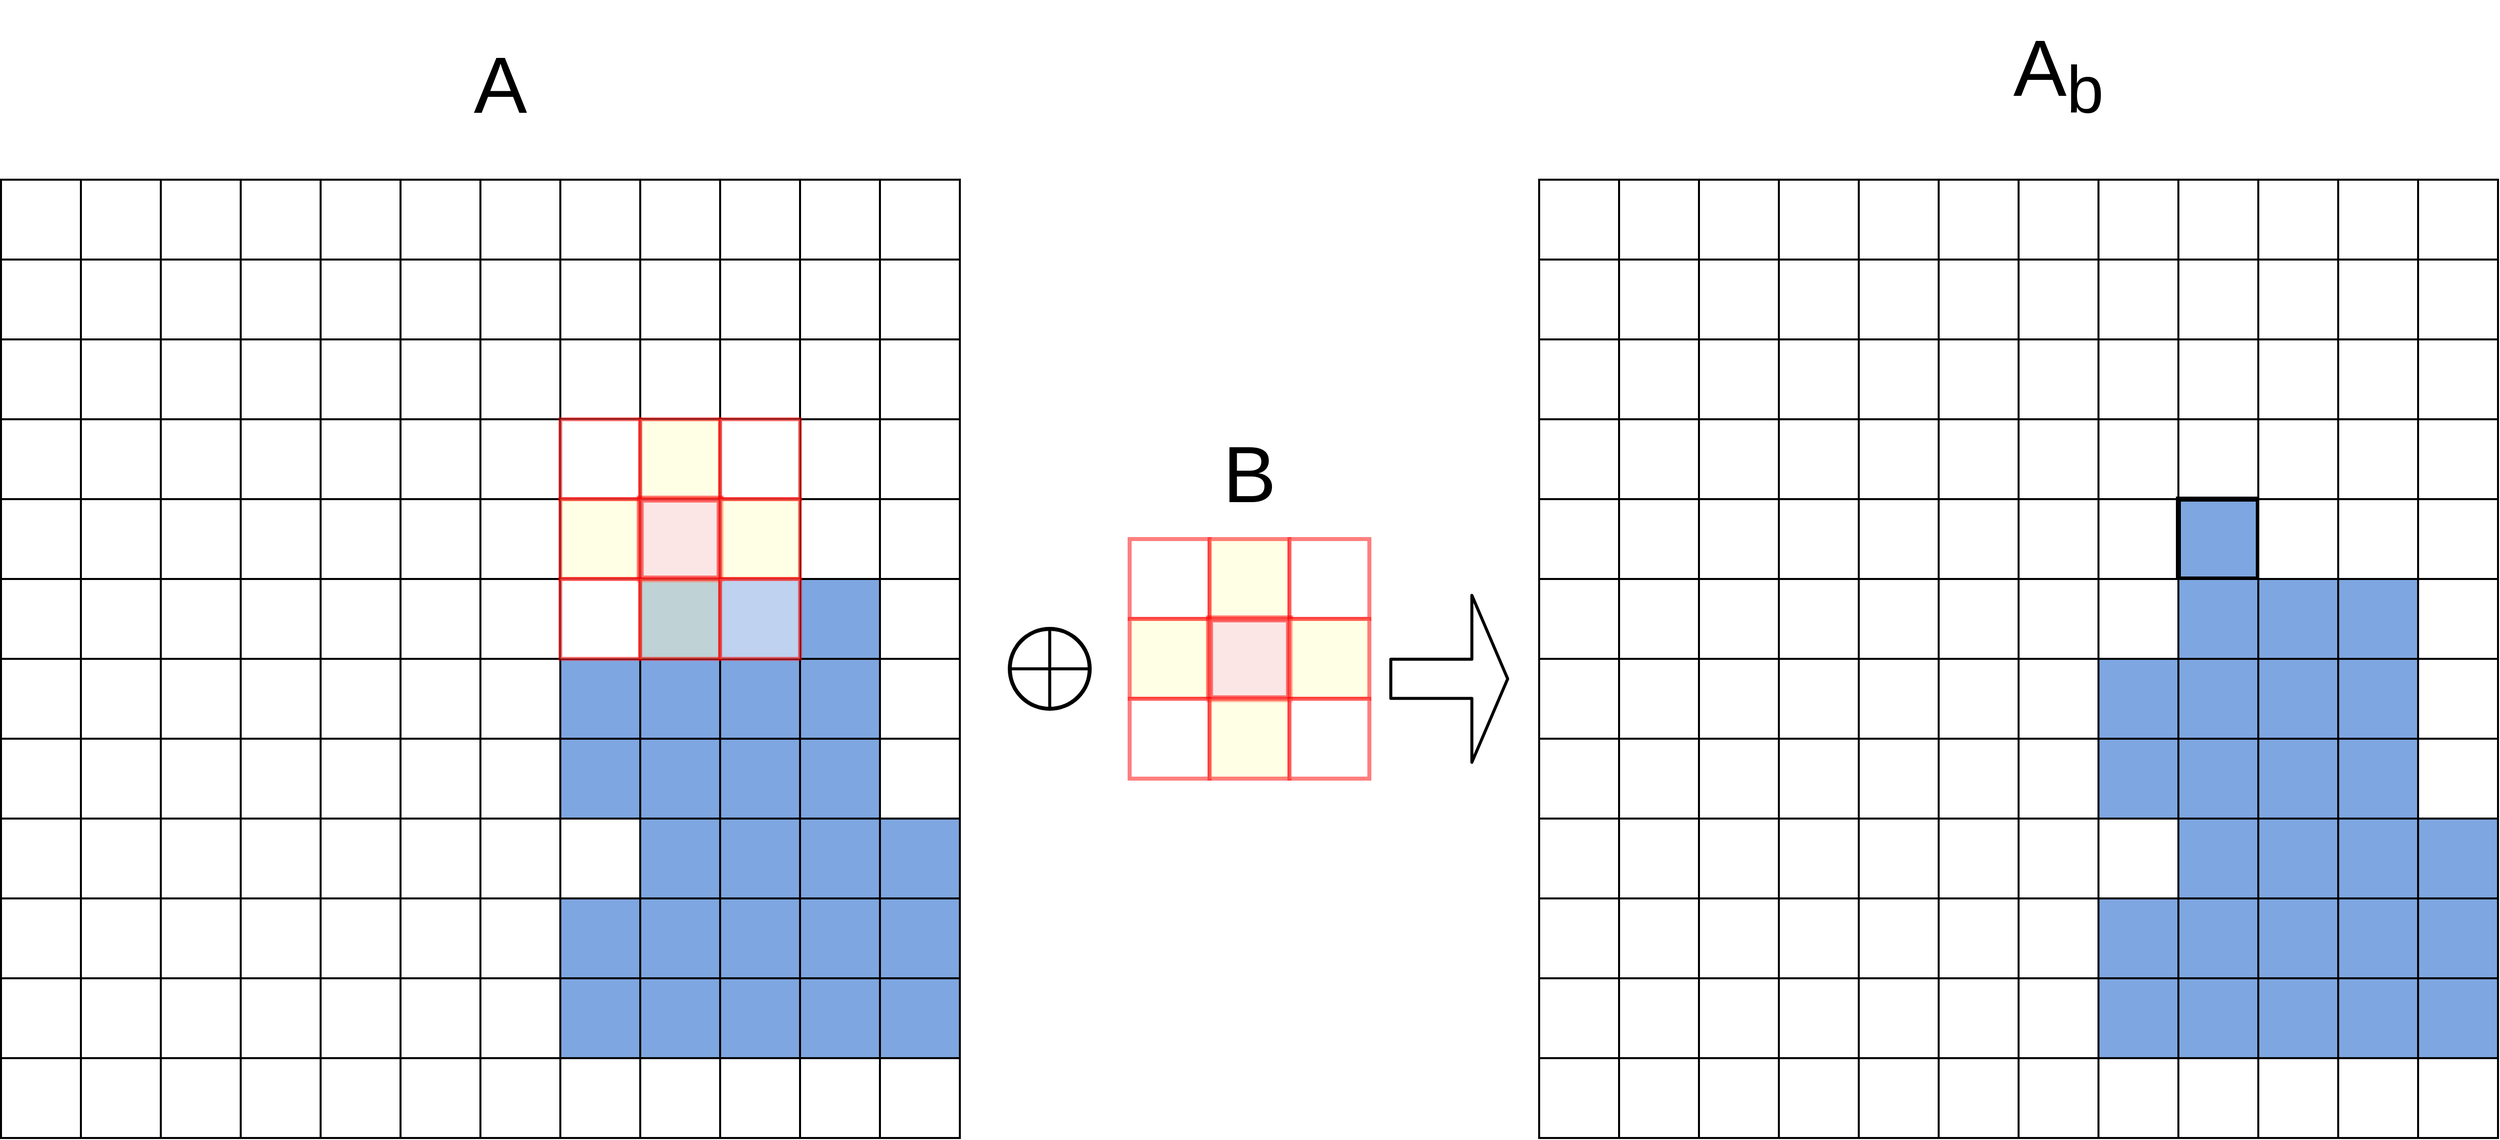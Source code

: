 <mxfile version="13.9.9" type="device"><diagram id="vokDqJIAnDW5zefoHKNX" name="Page-1"><mxGraphModel dx="4013" dy="2471" grid="1" gridSize="10" guides="1" tooltips="1" connect="1" arrows="1" fold="1" page="1" pageScale="1" pageWidth="1169" pageHeight="827" math="0" shadow="0"><root><mxCell id="0"/><mxCell id="1" parent="0"/><mxCell id="Ab3k2Pv-V7qgMg7U-j08-10" value="" style="whiteSpace=wrap;html=1;aspect=fixed;strokeWidth=2;" vertex="1" parent="1"><mxGeometry x="-190" y="150" width="80" height="80" as="geometry"/></mxCell><mxCell id="Ab3k2Pv-V7qgMg7U-j08-11" value="" style="whiteSpace=wrap;html=1;aspect=fixed;strokeWidth=2;fillColor=#FFFFFF;" vertex="1" parent="1"><mxGeometry x="-110" y="150" width="80" height="80" as="geometry"/></mxCell><mxCell id="Ab3k2Pv-V7qgMg7U-j08-12" value="" style="whiteSpace=wrap;html=1;aspect=fixed;strokeWidth=2;" vertex="1" parent="1"><mxGeometry x="-30" y="150" width="80" height="80" as="geometry"/></mxCell><mxCell id="Ab3k2Pv-V7qgMg7U-j08-13" value="" style="whiteSpace=wrap;html=1;aspect=fixed;strokeWidth=2;fillColor=#FFFFFF;" vertex="1" parent="1"><mxGeometry x="-190" y="230" width="80" height="80" as="geometry"/></mxCell><mxCell id="Ab3k2Pv-V7qgMg7U-j08-14" value="" style="whiteSpace=wrap;html=1;aspect=fixed;strokeWidth=2;fillColor=#FFFFFF;" vertex="1" parent="1"><mxGeometry x="-110" y="230" width="80" height="80" as="geometry"/></mxCell><mxCell id="Ab3k2Pv-V7qgMg7U-j08-15" value="" style="whiteSpace=wrap;html=1;aspect=fixed;strokeWidth=2;fillColor=#FFFFFF;" vertex="1" parent="1"><mxGeometry x="-30" y="230" width="80" height="80" as="geometry"/></mxCell><mxCell id="Ab3k2Pv-V7qgMg7U-j08-16" value="" style="whiteSpace=wrap;html=1;aspect=fixed;strokeWidth=2;" vertex="1" parent="1"><mxGeometry x="-190" y="310" width="80" height="80" as="geometry"/></mxCell><mxCell id="Ab3k2Pv-V7qgMg7U-j08-17" value="" style="whiteSpace=wrap;html=1;aspect=fixed;strokeWidth=2;fillColor=#FFFFFF;" vertex="1" parent="1"><mxGeometry x="-110" y="310" width="80" height="80" as="geometry"/></mxCell><mxCell id="Ab3k2Pv-V7qgMg7U-j08-18" value="" style="whiteSpace=wrap;html=1;aspect=fixed;strokeWidth=2;" vertex="1" parent="1"><mxGeometry x="-30" y="310" width="80" height="80" as="geometry"/></mxCell><mxCell id="Ab3k2Pv-V7qgMg7U-j08-20" value="" style="whiteSpace=wrap;html=1;aspect=fixed;strokeWidth=2;" vertex="1" parent="1"><mxGeometry x="50" y="150" width="80" height="80" as="geometry"/></mxCell><mxCell id="Ab3k2Pv-V7qgMg7U-j08-21" value="" style="whiteSpace=wrap;html=1;aspect=fixed;strokeWidth=2;fillColor=#FFFFFF;" vertex="1" parent="1"><mxGeometry x="130" y="150" width="80" height="80" as="geometry"/></mxCell><mxCell id="Ab3k2Pv-V7qgMg7U-j08-22" value="" style="whiteSpace=wrap;html=1;aspect=fixed;strokeWidth=2;" vertex="1" parent="1"><mxGeometry x="210" y="150" width="80" height="80" as="geometry"/></mxCell><mxCell id="Ab3k2Pv-V7qgMg7U-j08-23" value="" style="whiteSpace=wrap;html=1;aspect=fixed;strokeWidth=2;fillColor=#FFFFFF;" vertex="1" parent="1"><mxGeometry x="50" y="230" width="80" height="80" as="geometry"/></mxCell><mxCell id="Ab3k2Pv-V7qgMg7U-j08-24" value="" style="whiteSpace=wrap;html=1;aspect=fixed;strokeWidth=2;fillColor=#FFFFFF;" vertex="1" parent="1"><mxGeometry x="130" y="230" width="80" height="80" as="geometry"/></mxCell><mxCell id="Ab3k2Pv-V7qgMg7U-j08-25" value="" style="whiteSpace=wrap;html=1;aspect=fixed;strokeWidth=2;fillColor=#FFFFFF;" vertex="1" parent="1"><mxGeometry x="210" y="230" width="80" height="80" as="geometry"/></mxCell><mxCell id="Ab3k2Pv-V7qgMg7U-j08-26" value="" style="whiteSpace=wrap;html=1;aspect=fixed;strokeWidth=2;" vertex="1" parent="1"><mxGeometry x="50" y="310" width="80" height="80" as="geometry"/></mxCell><mxCell id="Ab3k2Pv-V7qgMg7U-j08-27" value="" style="whiteSpace=wrap;html=1;aspect=fixed;strokeWidth=2;fillColor=#FFFFFF;" vertex="1" parent="1"><mxGeometry x="130" y="310" width="80" height="80" as="geometry"/></mxCell><mxCell id="Ab3k2Pv-V7qgMg7U-j08-28" value="" style="whiteSpace=wrap;html=1;aspect=fixed;strokeWidth=2;" vertex="1" parent="1"><mxGeometry x="210" y="310" width="80" height="80" as="geometry"/></mxCell><mxCell id="Ab3k2Pv-V7qgMg7U-j08-29" value="" style="whiteSpace=wrap;html=1;aspect=fixed;strokeWidth=2;" vertex="1" parent="1"><mxGeometry x="-190" y="390" width="80" height="80" as="geometry"/></mxCell><mxCell id="Ab3k2Pv-V7qgMg7U-j08-30" value="" style="whiteSpace=wrap;html=1;aspect=fixed;strokeWidth=2;fillColor=#FFFFFF;" vertex="1" parent="1"><mxGeometry x="-110" y="390" width="80" height="80" as="geometry"/></mxCell><mxCell id="Ab3k2Pv-V7qgMg7U-j08-31" value="" style="whiteSpace=wrap;html=1;aspect=fixed;strokeWidth=2;" vertex="1" parent="1"><mxGeometry x="-30" y="390" width="80" height="80" as="geometry"/></mxCell><mxCell id="Ab3k2Pv-V7qgMg7U-j08-32" value="" style="whiteSpace=wrap;html=1;aspect=fixed;strokeWidth=2;fillColor=#FFFFFF;" vertex="1" parent="1"><mxGeometry x="-190" y="470" width="80" height="80" as="geometry"/></mxCell><mxCell id="Ab3k2Pv-V7qgMg7U-j08-33" value="" style="whiteSpace=wrap;html=1;aspect=fixed;strokeWidth=2;fillColor=#FFFFFF;" vertex="1" parent="1"><mxGeometry x="-110" y="470" width="80" height="80" as="geometry"/></mxCell><mxCell id="Ab3k2Pv-V7qgMg7U-j08-34" value="" style="whiteSpace=wrap;html=1;aspect=fixed;strokeWidth=2;fillColor=#FFFFFF;" vertex="1" parent="1"><mxGeometry x="-30" y="470" width="80" height="80" as="geometry"/></mxCell><mxCell id="Ab3k2Pv-V7qgMg7U-j08-35" value="" style="whiteSpace=wrap;html=1;aspect=fixed;strokeWidth=2;" vertex="1" parent="1"><mxGeometry x="-190" y="550" width="80" height="80" as="geometry"/></mxCell><mxCell id="Ab3k2Pv-V7qgMg7U-j08-36" value="" style="whiteSpace=wrap;html=1;aspect=fixed;strokeWidth=2;fillColor=#FFFFFF;" vertex="1" parent="1"><mxGeometry x="-110" y="550" width="80" height="80" as="geometry"/></mxCell><mxCell id="Ab3k2Pv-V7qgMg7U-j08-37" value="" style="whiteSpace=wrap;html=1;aspect=fixed;strokeWidth=2;" vertex="1" parent="1"><mxGeometry x="-30" y="550" width="80" height="80" as="geometry"/></mxCell><mxCell id="Ab3k2Pv-V7qgMg7U-j08-38" value="" style="whiteSpace=wrap;html=1;aspect=fixed;strokeWidth=2;" vertex="1" parent="1"><mxGeometry x="50" y="390" width="80" height="80" as="geometry"/></mxCell><mxCell id="Ab3k2Pv-V7qgMg7U-j08-39" value="" style="whiteSpace=wrap;html=1;aspect=fixed;strokeWidth=2;fillColor=#FFFFFF;" vertex="1" parent="1"><mxGeometry x="130" y="390" width="80" height="80" as="geometry"/></mxCell><mxCell id="Ab3k2Pv-V7qgMg7U-j08-40" value="" style="whiteSpace=wrap;html=1;aspect=fixed;strokeWidth=2;" vertex="1" parent="1"><mxGeometry x="210" y="390" width="80" height="80" as="geometry"/></mxCell><mxCell id="Ab3k2Pv-V7qgMg7U-j08-41" value="" style="whiteSpace=wrap;html=1;aspect=fixed;strokeWidth=2;fillColor=#FFFFFF;" vertex="1" parent="1"><mxGeometry x="50" y="470" width="80" height="80" as="geometry"/></mxCell><mxCell id="Ab3k2Pv-V7qgMg7U-j08-42" value="" style="whiteSpace=wrap;html=1;aspect=fixed;strokeWidth=2;fillColor=#FFFFFF;" vertex="1" parent="1"><mxGeometry x="130" y="470" width="80" height="80" as="geometry"/></mxCell><mxCell id="Ab3k2Pv-V7qgMg7U-j08-43" value="" style="whiteSpace=wrap;html=1;aspect=fixed;strokeWidth=2;fillColor=#FFFFFF;" vertex="1" parent="1"><mxGeometry x="210" y="470" width="80" height="80" as="geometry"/></mxCell><mxCell id="Ab3k2Pv-V7qgMg7U-j08-44" value="" style="whiteSpace=wrap;html=1;aspect=fixed;strokeWidth=2;" vertex="1" parent="1"><mxGeometry x="50" y="550" width="80" height="80" as="geometry"/></mxCell><mxCell id="Ab3k2Pv-V7qgMg7U-j08-45" value="" style="whiteSpace=wrap;html=1;aspect=fixed;strokeWidth=2;fillColor=#FFFFFF;" vertex="1" parent="1"><mxGeometry x="130" y="550" width="80" height="80" as="geometry"/></mxCell><mxCell id="Ab3k2Pv-V7qgMg7U-j08-46" value="" style="whiteSpace=wrap;html=1;aspect=fixed;strokeWidth=2;" vertex="1" parent="1"><mxGeometry x="210" y="550" width="80" height="80" as="geometry"/></mxCell><mxCell id="Ab3k2Pv-V7qgMg7U-j08-47" value="" style="whiteSpace=wrap;html=1;aspect=fixed;strokeWidth=2;" vertex="1" parent="1"><mxGeometry x="-190" y="630" width="80" height="80" as="geometry"/></mxCell><mxCell id="Ab3k2Pv-V7qgMg7U-j08-48" value="" style="whiteSpace=wrap;html=1;aspect=fixed;strokeWidth=2;fillColor=#FFFFFF;" vertex="1" parent="1"><mxGeometry x="-110" y="630" width="80" height="80" as="geometry"/></mxCell><mxCell id="Ab3k2Pv-V7qgMg7U-j08-49" value="" style="whiteSpace=wrap;html=1;aspect=fixed;strokeWidth=2;" vertex="1" parent="1"><mxGeometry x="-30" y="630" width="80" height="80" as="geometry"/></mxCell><mxCell id="Ab3k2Pv-V7qgMg7U-j08-50" value="" style="whiteSpace=wrap;html=1;aspect=fixed;strokeWidth=2;fillColor=#FFFFFF;" vertex="1" parent="1"><mxGeometry x="-190" y="710" width="80" height="80" as="geometry"/></mxCell><mxCell id="Ab3k2Pv-V7qgMg7U-j08-51" value="" style="whiteSpace=wrap;html=1;aspect=fixed;strokeWidth=2;fillColor=#FFFFFF;" vertex="1" parent="1"><mxGeometry x="-110" y="710" width="80" height="80" as="geometry"/></mxCell><mxCell id="Ab3k2Pv-V7qgMg7U-j08-52" value="" style="whiteSpace=wrap;html=1;aspect=fixed;strokeWidth=2;fillColor=#FFFFFF;" vertex="1" parent="1"><mxGeometry x="-30" y="710" width="80" height="80" as="geometry"/></mxCell><mxCell id="Ab3k2Pv-V7qgMg7U-j08-53" value="" style="whiteSpace=wrap;html=1;aspect=fixed;strokeWidth=2;" vertex="1" parent="1"><mxGeometry x="-190" y="790" width="80" height="80" as="geometry"/></mxCell><mxCell id="Ab3k2Pv-V7qgMg7U-j08-54" value="" style="whiteSpace=wrap;html=1;aspect=fixed;strokeWidth=2;fillColor=#FFFFFF;" vertex="1" parent="1"><mxGeometry x="-110" y="790" width="80" height="80" as="geometry"/></mxCell><mxCell id="Ab3k2Pv-V7qgMg7U-j08-55" value="" style="whiteSpace=wrap;html=1;aspect=fixed;strokeWidth=2;" vertex="1" parent="1"><mxGeometry x="-30" y="790" width="80" height="80" as="geometry"/></mxCell><mxCell id="Ab3k2Pv-V7qgMg7U-j08-56" value="" style="whiteSpace=wrap;html=1;aspect=fixed;strokeWidth=2;" vertex="1" parent="1"><mxGeometry x="50" y="630" width="80" height="80" as="geometry"/></mxCell><mxCell id="Ab3k2Pv-V7qgMg7U-j08-57" value="" style="whiteSpace=wrap;html=1;aspect=fixed;strokeWidth=2;fillColor=#FFFFFF;" vertex="1" parent="1"><mxGeometry x="130" y="630" width="80" height="80" as="geometry"/></mxCell><mxCell id="Ab3k2Pv-V7qgMg7U-j08-58" value="" style="whiteSpace=wrap;html=1;aspect=fixed;strokeWidth=2;" vertex="1" parent="1"><mxGeometry x="210" y="630" width="80" height="80" as="geometry"/></mxCell><mxCell id="Ab3k2Pv-V7qgMg7U-j08-59" value="" style="whiteSpace=wrap;html=1;aspect=fixed;strokeWidth=2;fillColor=#FFFFFF;" vertex="1" parent="1"><mxGeometry x="50" y="710" width="80" height="80" as="geometry"/></mxCell><mxCell id="Ab3k2Pv-V7qgMg7U-j08-60" value="" style="whiteSpace=wrap;html=1;aspect=fixed;strokeWidth=2;fillColor=#FFFFFF;" vertex="1" parent="1"><mxGeometry x="130" y="710" width="80" height="80" as="geometry"/></mxCell><mxCell id="Ab3k2Pv-V7qgMg7U-j08-61" value="" style="whiteSpace=wrap;html=1;aspect=fixed;strokeWidth=2;fillColor=#FFFFFF;" vertex="1" parent="1"><mxGeometry x="210" y="710" width="80" height="80" as="geometry"/></mxCell><mxCell id="Ab3k2Pv-V7qgMg7U-j08-62" value="" style="whiteSpace=wrap;html=1;aspect=fixed;strokeWidth=2;" vertex="1" parent="1"><mxGeometry x="50" y="790" width="80" height="80" as="geometry"/></mxCell><mxCell id="Ab3k2Pv-V7qgMg7U-j08-63" value="" style="whiteSpace=wrap;html=1;aspect=fixed;strokeWidth=2;fillColor=#FFFFFF;" vertex="1" parent="1"><mxGeometry x="130" y="790" width="80" height="80" as="geometry"/></mxCell><mxCell id="Ab3k2Pv-V7qgMg7U-j08-64" value="" style="whiteSpace=wrap;html=1;aspect=fixed;strokeWidth=2;" vertex="1" parent="1"><mxGeometry x="210" y="790" width="80" height="80" as="geometry"/></mxCell><mxCell id="Ab3k2Pv-V7qgMg7U-j08-65" value="" style="whiteSpace=wrap;html=1;aspect=fixed;strokeWidth=2;" vertex="1" parent="1"><mxGeometry x="-190" y="870" width="80" height="80" as="geometry"/></mxCell><mxCell id="Ab3k2Pv-V7qgMg7U-j08-66" value="" style="whiteSpace=wrap;html=1;aspect=fixed;strokeWidth=2;fillColor=#FFFFFF;" vertex="1" parent="1"><mxGeometry x="-110" y="870" width="80" height="80" as="geometry"/></mxCell><mxCell id="Ab3k2Pv-V7qgMg7U-j08-67" value="" style="whiteSpace=wrap;html=1;aspect=fixed;strokeWidth=2;" vertex="1" parent="1"><mxGeometry x="-30" y="870" width="80" height="80" as="geometry"/></mxCell><mxCell id="Ab3k2Pv-V7qgMg7U-j08-68" value="" style="whiteSpace=wrap;html=1;aspect=fixed;strokeWidth=2;fillColor=#FFFFFF;" vertex="1" parent="1"><mxGeometry x="-190" y="950" width="80" height="80" as="geometry"/></mxCell><mxCell id="Ab3k2Pv-V7qgMg7U-j08-69" value="" style="whiteSpace=wrap;html=1;aspect=fixed;strokeWidth=2;fillColor=#FFFFFF;" vertex="1" parent="1"><mxGeometry x="-110" y="950" width="80" height="80" as="geometry"/></mxCell><mxCell id="Ab3k2Pv-V7qgMg7U-j08-70" value="" style="whiteSpace=wrap;html=1;aspect=fixed;strokeWidth=2;fillColor=#FFFFFF;" vertex="1" parent="1"><mxGeometry x="-30" y="950" width="80" height="80" as="geometry"/></mxCell><mxCell id="Ab3k2Pv-V7qgMg7U-j08-71" value="" style="whiteSpace=wrap;html=1;aspect=fixed;strokeWidth=2;" vertex="1" parent="1"><mxGeometry x="-190" y="1030" width="80" height="80" as="geometry"/></mxCell><mxCell id="Ab3k2Pv-V7qgMg7U-j08-72" value="" style="whiteSpace=wrap;html=1;aspect=fixed;strokeWidth=2;fillColor=#FFFFFF;" vertex="1" parent="1"><mxGeometry x="-110" y="1030" width="80" height="80" as="geometry"/></mxCell><mxCell id="Ab3k2Pv-V7qgMg7U-j08-73" value="" style="whiteSpace=wrap;html=1;aspect=fixed;strokeWidth=2;" vertex="1" parent="1"><mxGeometry x="-30" y="1030" width="80" height="80" as="geometry"/></mxCell><mxCell id="Ab3k2Pv-V7qgMg7U-j08-74" value="" style="whiteSpace=wrap;html=1;aspect=fixed;strokeWidth=2;" vertex="1" parent="1"><mxGeometry x="50" y="870" width="80" height="80" as="geometry"/></mxCell><mxCell id="Ab3k2Pv-V7qgMg7U-j08-75" value="" style="whiteSpace=wrap;html=1;aspect=fixed;strokeWidth=2;fillColor=#FFFFFF;" vertex="1" parent="1"><mxGeometry x="130" y="870" width="80" height="80" as="geometry"/></mxCell><mxCell id="Ab3k2Pv-V7qgMg7U-j08-76" value="" style="whiteSpace=wrap;html=1;aspect=fixed;strokeWidth=2;" vertex="1" parent="1"><mxGeometry x="210" y="870" width="80" height="80" as="geometry"/></mxCell><mxCell id="Ab3k2Pv-V7qgMg7U-j08-77" value="" style="whiteSpace=wrap;html=1;aspect=fixed;strokeWidth=2;fillColor=#FFFFFF;" vertex="1" parent="1"><mxGeometry x="50" y="950" width="80" height="80" as="geometry"/></mxCell><mxCell id="Ab3k2Pv-V7qgMg7U-j08-78" value="" style="whiteSpace=wrap;html=1;aspect=fixed;strokeWidth=2;fillColor=#FFFFFF;" vertex="1" parent="1"><mxGeometry x="130" y="950" width="80" height="80" as="geometry"/></mxCell><mxCell id="Ab3k2Pv-V7qgMg7U-j08-79" value="" style="whiteSpace=wrap;html=1;aspect=fixed;strokeWidth=2;fillColor=#FFFFFF;" vertex="1" parent="1"><mxGeometry x="210" y="950" width="80" height="80" as="geometry"/></mxCell><mxCell id="Ab3k2Pv-V7qgMg7U-j08-80" value="" style="whiteSpace=wrap;html=1;aspect=fixed;strokeWidth=2;" vertex="1" parent="1"><mxGeometry x="50" y="1030" width="80" height="80" as="geometry"/></mxCell><mxCell id="Ab3k2Pv-V7qgMg7U-j08-81" value="" style="whiteSpace=wrap;html=1;aspect=fixed;strokeWidth=2;fillColor=#FFFFFF;" vertex="1" parent="1"><mxGeometry x="130" y="1030" width="80" height="80" as="geometry"/></mxCell><mxCell id="Ab3k2Pv-V7qgMg7U-j08-82" value="" style="whiteSpace=wrap;html=1;aspect=fixed;strokeWidth=2;" vertex="1" parent="1"><mxGeometry x="210" y="1030" width="80" height="80" as="geometry"/></mxCell><mxCell id="Ab3k2Pv-V7qgMg7U-j08-83" value="" style="whiteSpace=wrap;html=1;aspect=fixed;strokeWidth=2;" vertex="1" parent="1"><mxGeometry x="290" y="150" width="80" height="80" as="geometry"/></mxCell><mxCell id="Ab3k2Pv-V7qgMg7U-j08-84" value="" style="whiteSpace=wrap;html=1;aspect=fixed;strokeWidth=2;fillColor=#FFFFFF;" vertex="1" parent="1"><mxGeometry x="370" y="150" width="80" height="80" as="geometry"/></mxCell><mxCell id="Ab3k2Pv-V7qgMg7U-j08-85" value="" style="whiteSpace=wrap;html=1;aspect=fixed;strokeWidth=2;" vertex="1" parent="1"><mxGeometry x="450" y="150" width="80" height="80" as="geometry"/></mxCell><mxCell id="Ab3k2Pv-V7qgMg7U-j08-86" value="" style="whiteSpace=wrap;html=1;aspect=fixed;strokeWidth=2;fillColor=#FFFFFF;" vertex="1" parent="1"><mxGeometry x="290" y="230" width="80" height="80" as="geometry"/></mxCell><mxCell id="Ab3k2Pv-V7qgMg7U-j08-87" value="" style="whiteSpace=wrap;html=1;aspect=fixed;strokeWidth=2;fillColor=#FFFFFF;" vertex="1" parent="1"><mxGeometry x="370" y="230" width="80" height="80" as="geometry"/></mxCell><mxCell id="Ab3k2Pv-V7qgMg7U-j08-88" value="" style="whiteSpace=wrap;html=1;aspect=fixed;strokeWidth=2;fillColor=#FFFFFF;" vertex="1" parent="1"><mxGeometry x="450" y="230" width="80" height="80" as="geometry"/></mxCell><mxCell id="Ab3k2Pv-V7qgMg7U-j08-89" value="" style="whiteSpace=wrap;html=1;aspect=fixed;strokeWidth=2;" vertex="1" parent="1"><mxGeometry x="290" y="310" width="80" height="80" as="geometry"/></mxCell><mxCell id="Ab3k2Pv-V7qgMg7U-j08-90" value="" style="whiteSpace=wrap;html=1;aspect=fixed;strokeWidth=2;fillColor=#FFFFFF;" vertex="1" parent="1"><mxGeometry x="370" y="310" width="80" height="80" as="geometry"/></mxCell><mxCell id="Ab3k2Pv-V7qgMg7U-j08-91" value="" style="whiteSpace=wrap;html=1;aspect=fixed;strokeWidth=2;" vertex="1" parent="1"><mxGeometry x="450" y="310" width="80" height="80" as="geometry"/></mxCell><mxCell id="Ab3k2Pv-V7qgMg7U-j08-92" value="" style="whiteSpace=wrap;html=1;aspect=fixed;strokeWidth=2;" vertex="1" parent="1"><mxGeometry x="530" y="150" width="80" height="80" as="geometry"/></mxCell><mxCell id="Ab3k2Pv-V7qgMg7U-j08-93" value="" style="whiteSpace=wrap;html=1;aspect=fixed;strokeWidth=2;fillColor=#FFFFFF;" vertex="1" parent="1"><mxGeometry x="610" y="150" width="80" height="80" as="geometry"/></mxCell><mxCell id="Ab3k2Pv-V7qgMg7U-j08-94" value="" style="whiteSpace=wrap;html=1;aspect=fixed;strokeWidth=2;" vertex="1" parent="1"><mxGeometry x="690" y="150" width="80" height="80" as="geometry"/></mxCell><mxCell id="Ab3k2Pv-V7qgMg7U-j08-95" value="" style="whiteSpace=wrap;html=1;aspect=fixed;strokeWidth=2;fillColor=#FFFFFF;" vertex="1" parent="1"><mxGeometry x="530" y="230" width="80" height="80" as="geometry"/></mxCell><mxCell id="Ab3k2Pv-V7qgMg7U-j08-96" value="" style="whiteSpace=wrap;html=1;aspect=fixed;strokeWidth=2;fillColor=#FFFFFF;" vertex="1" parent="1"><mxGeometry x="610" y="230" width="80" height="80" as="geometry"/></mxCell><mxCell id="Ab3k2Pv-V7qgMg7U-j08-97" value="" style="whiteSpace=wrap;html=1;aspect=fixed;strokeWidth=2;fillColor=#FFFFFF;" vertex="1" parent="1"><mxGeometry x="690" y="230" width="80" height="80" as="geometry"/></mxCell><mxCell id="Ab3k2Pv-V7qgMg7U-j08-98" value="" style="whiteSpace=wrap;html=1;aspect=fixed;strokeWidth=2;" vertex="1" parent="1"><mxGeometry x="530" y="310" width="80" height="80" as="geometry"/></mxCell><mxCell id="Ab3k2Pv-V7qgMg7U-j08-99" value="" style="whiteSpace=wrap;html=1;aspect=fixed;strokeWidth=2;fillColor=#FFFFFF;" vertex="1" parent="1"><mxGeometry x="610" y="310" width="80" height="80" as="geometry"/></mxCell><mxCell id="Ab3k2Pv-V7qgMg7U-j08-100" value="" style="whiteSpace=wrap;html=1;aspect=fixed;strokeWidth=2;" vertex="1" parent="1"><mxGeometry x="690" y="310" width="80" height="80" as="geometry"/></mxCell><mxCell id="Ab3k2Pv-V7qgMg7U-j08-101" value="" style="whiteSpace=wrap;html=1;aspect=fixed;strokeWidth=2;" vertex="1" parent="1"><mxGeometry x="290" y="390" width="80" height="80" as="geometry"/></mxCell><mxCell id="Ab3k2Pv-V7qgMg7U-j08-102" value="" style="whiteSpace=wrap;html=1;aspect=fixed;strokeWidth=2;fillColor=#FFFFFF;" vertex="1" parent="1"><mxGeometry x="370" y="390" width="80" height="80" as="geometry"/></mxCell><mxCell id="Ab3k2Pv-V7qgMg7U-j08-103" value="" style="whiteSpace=wrap;html=1;aspect=fixed;strokeWidth=2;" vertex="1" parent="1"><mxGeometry x="450" y="390" width="80" height="80" as="geometry"/></mxCell><mxCell id="Ab3k2Pv-V7qgMg7U-j08-104" value="" style="whiteSpace=wrap;html=1;aspect=fixed;strokeWidth=2;fillColor=#FFFFFF;" vertex="1" parent="1"><mxGeometry x="290" y="470" width="80" height="80" as="geometry"/></mxCell><mxCell id="Ab3k2Pv-V7qgMg7U-j08-105" value="" style="whiteSpace=wrap;html=1;aspect=fixed;strokeWidth=2;fillColor=#FFFFFF;" vertex="1" parent="1"><mxGeometry x="370" y="470" width="80" height="80" as="geometry"/></mxCell><mxCell id="Ab3k2Pv-V7qgMg7U-j08-106" value="" style="whiteSpace=wrap;html=1;aspect=fixed;strokeWidth=2;fillColor=#FFFFFF;" vertex="1" parent="1"><mxGeometry x="450" y="470" width="80" height="80" as="geometry"/></mxCell><mxCell id="Ab3k2Pv-V7qgMg7U-j08-107" value="" style="whiteSpace=wrap;html=1;aspect=fixed;strokeWidth=2;" vertex="1" parent="1"><mxGeometry x="290" y="550" width="80" height="80" as="geometry"/></mxCell><mxCell id="Ab3k2Pv-V7qgMg7U-j08-108" value="" style="whiteSpace=wrap;html=1;aspect=fixed;strokeWidth=2;fillColor=#FFFFFF;" vertex="1" parent="1"><mxGeometry x="370" y="550" width="80" height="80" as="geometry"/></mxCell><mxCell id="Ab3k2Pv-V7qgMg7U-j08-109" value="" style="whiteSpace=wrap;html=1;aspect=fixed;strokeWidth=2;fillColor=#7EA6E0;" vertex="1" parent="1"><mxGeometry x="450" y="550" width="80" height="80" as="geometry"/></mxCell><mxCell id="Ab3k2Pv-V7qgMg7U-j08-110" value="" style="whiteSpace=wrap;html=1;aspect=fixed;strokeWidth=2;" vertex="1" parent="1"><mxGeometry x="530" y="390" width="80" height="80" as="geometry"/></mxCell><mxCell id="Ab3k2Pv-V7qgMg7U-j08-111" value="" style="whiteSpace=wrap;html=1;aspect=fixed;strokeWidth=2;fillColor=#FFFFFF;" vertex="1" parent="1"><mxGeometry x="610" y="390" width="80" height="80" as="geometry"/></mxCell><mxCell id="Ab3k2Pv-V7qgMg7U-j08-112" value="" style="whiteSpace=wrap;html=1;aspect=fixed;strokeWidth=2;" vertex="1" parent="1"><mxGeometry x="690" y="390" width="80" height="80" as="geometry"/></mxCell><mxCell id="Ab3k2Pv-V7qgMg7U-j08-113" value="" style="whiteSpace=wrap;html=1;aspect=fixed;strokeWidth=2;fillColor=#FFFFFF;" vertex="1" parent="1"><mxGeometry x="530" y="470" width="80" height="80" as="geometry"/></mxCell><mxCell id="Ab3k2Pv-V7qgMg7U-j08-114" value="" style="whiteSpace=wrap;html=1;aspect=fixed;strokeWidth=2;fillColor=#FFFFFF;" vertex="1" parent="1"><mxGeometry x="610" y="470" width="80" height="80" as="geometry"/></mxCell><mxCell id="Ab3k2Pv-V7qgMg7U-j08-115" value="" style="whiteSpace=wrap;html=1;aspect=fixed;strokeWidth=2;fillColor=#FFFFFF;" vertex="1" parent="1"><mxGeometry x="690" y="470" width="80" height="80" as="geometry"/></mxCell><mxCell id="Ab3k2Pv-V7qgMg7U-j08-116" value="" style="whiteSpace=wrap;html=1;aspect=fixed;strokeWidth=2;fillColor=#7EA6E0;" vertex="1" parent="1"><mxGeometry x="530" y="550" width="80" height="80" as="geometry"/></mxCell><mxCell id="Ab3k2Pv-V7qgMg7U-j08-117" value="" style="whiteSpace=wrap;html=1;aspect=fixed;strokeWidth=2;fillColor=#7EA6E0;" vertex="1" parent="1"><mxGeometry x="610" y="550" width="80" height="80" as="geometry"/></mxCell><mxCell id="Ab3k2Pv-V7qgMg7U-j08-118" value="" style="whiteSpace=wrap;html=1;aspect=fixed;strokeWidth=2;" vertex="1" parent="1"><mxGeometry x="690" y="550" width="80" height="80" as="geometry"/></mxCell><mxCell id="Ab3k2Pv-V7qgMg7U-j08-119" value="" style="whiteSpace=wrap;html=1;aspect=fixed;strokeWidth=2;" vertex="1" parent="1"><mxGeometry x="290" y="630" width="80" height="80" as="geometry"/></mxCell><mxCell id="Ab3k2Pv-V7qgMg7U-j08-120" value="" style="whiteSpace=wrap;html=1;aspect=fixed;strokeWidth=2;fillColor=#7EA6E0;" vertex="1" parent="1"><mxGeometry x="370" y="630" width="80" height="80" as="geometry"/></mxCell><mxCell id="Ab3k2Pv-V7qgMg7U-j08-121" value="" style="whiteSpace=wrap;html=1;aspect=fixed;strokeWidth=2;fillColor=#7EA6E0;" vertex="1" parent="1"><mxGeometry x="450" y="630" width="80" height="80" as="geometry"/></mxCell><mxCell id="Ab3k2Pv-V7qgMg7U-j08-122" value="" style="whiteSpace=wrap;html=1;aspect=fixed;strokeWidth=2;fillColor=#FFFFFF;" vertex="1" parent="1"><mxGeometry x="290" y="710" width="80" height="80" as="geometry"/></mxCell><mxCell id="Ab3k2Pv-V7qgMg7U-j08-123" value="" style="whiteSpace=wrap;html=1;aspect=fixed;strokeWidth=2;fillColor=#7EA6E0;" vertex="1" parent="1"><mxGeometry x="370" y="710" width="80" height="80" as="geometry"/></mxCell><mxCell id="Ab3k2Pv-V7qgMg7U-j08-124" value="" style="whiteSpace=wrap;html=1;aspect=fixed;strokeWidth=2;fillColor=#7EA6E0;" vertex="1" parent="1"><mxGeometry x="450" y="710" width="80" height="80" as="geometry"/></mxCell><mxCell id="Ab3k2Pv-V7qgMg7U-j08-125" value="" style="whiteSpace=wrap;html=1;aspect=fixed;strokeWidth=2;" vertex="1" parent="1"><mxGeometry x="290" y="790" width="80" height="80" as="geometry"/></mxCell><mxCell id="Ab3k2Pv-V7qgMg7U-j08-126" value="" style="whiteSpace=wrap;html=1;aspect=fixed;strokeWidth=2;fillColor=#FFFFFF;" vertex="1" parent="1"><mxGeometry x="370" y="790" width="80" height="80" as="geometry"/></mxCell><mxCell id="Ab3k2Pv-V7qgMg7U-j08-127" value="" style="whiteSpace=wrap;html=1;aspect=fixed;strokeWidth=2;fillColor=#7EA6E0;" vertex="1" parent="1"><mxGeometry x="450" y="790" width="80" height="80" as="geometry"/></mxCell><mxCell id="Ab3k2Pv-V7qgMg7U-j08-128" value="" style="whiteSpace=wrap;html=1;aspect=fixed;strokeWidth=2;fillColor=#7EA6E0;" vertex="1" parent="1"><mxGeometry x="530" y="630" width="80" height="80" as="geometry"/></mxCell><mxCell id="Ab3k2Pv-V7qgMg7U-j08-129" value="" style="whiteSpace=wrap;html=1;aspect=fixed;strokeWidth=2;fillColor=#7EA6E0;" vertex="1" parent="1"><mxGeometry x="610" y="630" width="80" height="80" as="geometry"/></mxCell><mxCell id="Ab3k2Pv-V7qgMg7U-j08-130" value="" style="whiteSpace=wrap;html=1;aspect=fixed;strokeWidth=2;" vertex="1" parent="1"><mxGeometry x="690" y="630" width="80" height="80" as="geometry"/></mxCell><mxCell id="Ab3k2Pv-V7qgMg7U-j08-131" value="" style="whiteSpace=wrap;html=1;aspect=fixed;strokeWidth=2;fillColor=#7EA6E0;" vertex="1" parent="1"><mxGeometry x="530" y="710" width="80" height="80" as="geometry"/></mxCell><mxCell id="Ab3k2Pv-V7qgMg7U-j08-132" value="" style="whiteSpace=wrap;html=1;aspect=fixed;strokeWidth=2;fillColor=#7EA6E0;" vertex="1" parent="1"><mxGeometry x="610" y="710" width="80" height="80" as="geometry"/></mxCell><mxCell id="Ab3k2Pv-V7qgMg7U-j08-133" value="" style="whiteSpace=wrap;html=1;aspect=fixed;strokeWidth=2;fillColor=#FFFFFF;" vertex="1" parent="1"><mxGeometry x="690" y="710" width="80" height="80" as="geometry"/></mxCell><mxCell id="Ab3k2Pv-V7qgMg7U-j08-134" value="" style="whiteSpace=wrap;html=1;aspect=fixed;strokeWidth=2;fillColor=#7EA6E0;" vertex="1" parent="1"><mxGeometry x="530" y="790" width="80" height="80" as="geometry"/></mxCell><mxCell id="Ab3k2Pv-V7qgMg7U-j08-135" value="" style="whiteSpace=wrap;html=1;aspect=fixed;strokeWidth=2;fillColor=#7EA6E0;" vertex="1" parent="1"><mxGeometry x="610" y="790" width="80" height="80" as="geometry"/></mxCell><mxCell id="Ab3k2Pv-V7qgMg7U-j08-136" value="" style="whiteSpace=wrap;html=1;aspect=fixed;strokeWidth=2;fillColor=#7EA6E0;" vertex="1" parent="1"><mxGeometry x="690" y="790" width="80" height="80" as="geometry"/></mxCell><mxCell id="Ab3k2Pv-V7qgMg7U-j08-137" value="" style="whiteSpace=wrap;html=1;aspect=fixed;strokeWidth=2;" vertex="1" parent="1"><mxGeometry x="290" y="870" width="80" height="80" as="geometry"/></mxCell><mxCell id="Ab3k2Pv-V7qgMg7U-j08-138" value="" style="whiteSpace=wrap;html=1;aspect=fixed;strokeWidth=2;fillColor=#7EA6E0;" vertex="1" parent="1"><mxGeometry x="370" y="870" width="80" height="80" as="geometry"/></mxCell><mxCell id="Ab3k2Pv-V7qgMg7U-j08-139" value="" style="whiteSpace=wrap;html=1;aspect=fixed;strokeWidth=2;fillColor=#7EA6E0;" vertex="1" parent="1"><mxGeometry x="450" y="870" width="80" height="80" as="geometry"/></mxCell><mxCell id="Ab3k2Pv-V7qgMg7U-j08-140" value="" style="whiteSpace=wrap;html=1;aspect=fixed;strokeWidth=2;fillColor=#FFFFFF;" vertex="1" parent="1"><mxGeometry x="290" y="950" width="80" height="80" as="geometry"/></mxCell><mxCell id="Ab3k2Pv-V7qgMg7U-j08-141" value="" style="whiteSpace=wrap;html=1;aspect=fixed;strokeWidth=2;fillColor=#7EA6E0;" vertex="1" parent="1"><mxGeometry x="370" y="950" width="80" height="80" as="geometry"/></mxCell><mxCell id="Ab3k2Pv-V7qgMg7U-j08-142" value="" style="whiteSpace=wrap;html=1;aspect=fixed;strokeWidth=2;fillColor=#7EA6E0;" vertex="1" parent="1"><mxGeometry x="450" y="950" width="80" height="80" as="geometry"/></mxCell><mxCell id="Ab3k2Pv-V7qgMg7U-j08-143" value="" style="whiteSpace=wrap;html=1;aspect=fixed;strokeWidth=2;" vertex="1" parent="1"><mxGeometry x="290" y="1030" width="80" height="80" as="geometry"/></mxCell><mxCell id="Ab3k2Pv-V7qgMg7U-j08-144" value="" style="whiteSpace=wrap;html=1;aspect=fixed;strokeWidth=2;fillColor=#FFFFFF;" vertex="1" parent="1"><mxGeometry x="370" y="1030" width="80" height="80" as="geometry"/></mxCell><mxCell id="Ab3k2Pv-V7qgMg7U-j08-145" value="" style="whiteSpace=wrap;html=1;aspect=fixed;strokeWidth=2;" vertex="1" parent="1"><mxGeometry x="450" y="1030" width="80" height="80" as="geometry"/></mxCell><mxCell id="Ab3k2Pv-V7qgMg7U-j08-146" value="" style="whiteSpace=wrap;html=1;aspect=fixed;strokeWidth=2;fillColor=#7EA6E0;" vertex="1" parent="1"><mxGeometry x="530" y="870" width="80" height="80" as="geometry"/></mxCell><mxCell id="Ab3k2Pv-V7qgMg7U-j08-147" value="" style="whiteSpace=wrap;html=1;aspect=fixed;strokeWidth=2;fillColor=#7EA6E0;" vertex="1" parent="1"><mxGeometry x="610" y="870" width="80" height="80" as="geometry"/></mxCell><mxCell id="Ab3k2Pv-V7qgMg7U-j08-148" value="" style="whiteSpace=wrap;html=1;aspect=fixed;strokeWidth=2;fillColor=#7EA6E0;" vertex="1" parent="1"><mxGeometry x="690" y="870" width="80" height="80" as="geometry"/></mxCell><mxCell id="Ab3k2Pv-V7qgMg7U-j08-149" value="" style="whiteSpace=wrap;html=1;aspect=fixed;strokeWidth=2;fillColor=#7EA6E0;" vertex="1" parent="1"><mxGeometry x="530" y="950" width="80" height="80" as="geometry"/></mxCell><mxCell id="Ab3k2Pv-V7qgMg7U-j08-150" value="" style="whiteSpace=wrap;html=1;aspect=fixed;strokeWidth=2;fillColor=#7EA6E0;" vertex="1" parent="1"><mxGeometry x="610" y="950" width="80" height="80" as="geometry"/></mxCell><mxCell id="Ab3k2Pv-V7qgMg7U-j08-151" value="" style="whiteSpace=wrap;html=1;aspect=fixed;strokeWidth=2;fillColor=#7EA6E0;" vertex="1" parent="1"><mxGeometry x="690" y="950" width="80" height="80" as="geometry"/></mxCell><mxCell id="Ab3k2Pv-V7qgMg7U-j08-152" value="" style="whiteSpace=wrap;html=1;aspect=fixed;strokeWidth=2;" vertex="1" parent="1"><mxGeometry x="530" y="1030" width="80" height="80" as="geometry"/></mxCell><mxCell id="Ab3k2Pv-V7qgMg7U-j08-153" value="" style="whiteSpace=wrap;html=1;aspect=fixed;strokeWidth=2;fillColor=#FFFFFF;" vertex="1" parent="1"><mxGeometry x="610" y="1030" width="80" height="80" as="geometry"/></mxCell><mxCell id="Ab3k2Pv-V7qgMg7U-j08-154" value="" style="whiteSpace=wrap;html=1;aspect=fixed;strokeWidth=2;" vertex="1" parent="1"><mxGeometry x="690" y="1030" width="80" height="80" as="geometry"/></mxCell><mxCell id="Ab3k2Pv-V7qgMg7U-j08-1" value="" style="whiteSpace=wrap;html=1;aspect=fixed;strokeWidth=4;opacity=50;strokeColor=#FF0000;" vertex="1" parent="1"><mxGeometry x="940" y="510" width="80" height="80" as="geometry"/></mxCell><mxCell id="Ab3k2Pv-V7qgMg7U-j08-2" value="" style="whiteSpace=wrap;html=1;aspect=fixed;strokeWidth=4;opacity=50;strokeColor=#FF0000;glass=0;rounded=0;shadow=0;sketch=0;fillColor=#FFFFCC;" vertex="1" parent="1"><mxGeometry x="1020" y="510" width="80" height="80" as="geometry"/></mxCell><mxCell id="Ab3k2Pv-V7qgMg7U-j08-3" value="" style="whiteSpace=wrap;html=1;aspect=fixed;strokeWidth=4;opacity=50;strokeColor=#FF0000;" vertex="1" parent="1"><mxGeometry x="1100" y="510" width="80" height="80" as="geometry"/></mxCell><mxCell id="Ab3k2Pv-V7qgMg7U-j08-4" value="" style="whiteSpace=wrap;html=1;aspect=fixed;strokeWidth=4;opacity=50;strokeColor=#FF0000;glass=0;rounded=0;shadow=0;sketch=0;fillColor=#FFFFCC;" vertex="1" parent="1"><mxGeometry x="940" y="590" width="80" height="80" as="geometry"/></mxCell><mxCell id="Ab3k2Pv-V7qgMg7U-j08-5" value="" style="whiteSpace=wrap;html=1;aspect=fixed;strokeWidth=7;opacity=50;fillColor=#f8cecc;strokeColor=#FF0000;glass=0;rounded=0;shadow=0;sketch=0;" vertex="1" parent="1"><mxGeometry x="1020" y="590" width="80" height="80" as="geometry"/></mxCell><mxCell id="Ab3k2Pv-V7qgMg7U-j08-6" value="" style="whiteSpace=wrap;html=1;aspect=fixed;strokeWidth=4;opacity=50;strokeColor=#FF0000;glass=0;rounded=0;shadow=0;sketch=0;fillColor=#FFFFCC;" vertex="1" parent="1"><mxGeometry x="1100" y="590" width="80" height="80" as="geometry"/></mxCell><mxCell id="Ab3k2Pv-V7qgMg7U-j08-7" value="" style="whiteSpace=wrap;html=1;aspect=fixed;strokeWidth=4;opacity=50;strokeColor=#FF0000;" vertex="1" parent="1"><mxGeometry x="940" y="670" width="80" height="80" as="geometry"/></mxCell><mxCell id="Ab3k2Pv-V7qgMg7U-j08-8" value="" style="whiteSpace=wrap;html=1;aspect=fixed;strokeWidth=4;opacity=50;strokeColor=#FF0000;glass=0;rounded=0;shadow=0;sketch=0;fillColor=#FFFFCC;" vertex="1" parent="1"><mxGeometry x="1020" y="670" width="80" height="80" as="geometry"/></mxCell><mxCell id="Ab3k2Pv-V7qgMg7U-j08-9" value="" style="whiteSpace=wrap;html=1;aspect=fixed;strokeWidth=4;opacity=50;strokeColor=#FF0000;" vertex="1" parent="1"><mxGeometry x="1100" y="670" width="80" height="80" as="geometry"/></mxCell><mxCell id="Ab3k2Pv-V7qgMg7U-j08-165" value="" style="whiteSpace=wrap;html=1;aspect=fixed;strokeWidth=2;" vertex="1" parent="1"><mxGeometry x="1350" y="150" width="80" height="80" as="geometry"/></mxCell><mxCell id="Ab3k2Pv-V7qgMg7U-j08-166" value="" style="whiteSpace=wrap;html=1;aspect=fixed;strokeWidth=2;fillColor=#FFFFFF;" vertex="1" parent="1"><mxGeometry x="1430" y="150" width="80" height="80" as="geometry"/></mxCell><mxCell id="Ab3k2Pv-V7qgMg7U-j08-167" value="" style="whiteSpace=wrap;html=1;aspect=fixed;strokeWidth=2;" vertex="1" parent="1"><mxGeometry x="1510" y="150" width="80" height="80" as="geometry"/></mxCell><mxCell id="Ab3k2Pv-V7qgMg7U-j08-168" value="" style="whiteSpace=wrap;html=1;aspect=fixed;strokeWidth=2;fillColor=#FFFFFF;" vertex="1" parent="1"><mxGeometry x="1350" y="230" width="80" height="80" as="geometry"/></mxCell><mxCell id="Ab3k2Pv-V7qgMg7U-j08-169" value="" style="whiteSpace=wrap;html=1;aspect=fixed;strokeWidth=2;fillColor=#FFFFFF;" vertex="1" parent="1"><mxGeometry x="1430" y="230" width="80" height="80" as="geometry"/></mxCell><mxCell id="Ab3k2Pv-V7qgMg7U-j08-170" value="" style="whiteSpace=wrap;html=1;aspect=fixed;strokeWidth=2;fillColor=#FFFFFF;" vertex="1" parent="1"><mxGeometry x="1510" y="230" width="80" height="80" as="geometry"/></mxCell><mxCell id="Ab3k2Pv-V7qgMg7U-j08-171" value="" style="whiteSpace=wrap;html=1;aspect=fixed;strokeWidth=2;" vertex="1" parent="1"><mxGeometry x="1350" y="310" width="80" height="80" as="geometry"/></mxCell><mxCell id="Ab3k2Pv-V7qgMg7U-j08-172" value="" style="whiteSpace=wrap;html=1;aspect=fixed;strokeWidth=2;fillColor=#FFFFFF;" vertex="1" parent="1"><mxGeometry x="1430" y="310" width="80" height="80" as="geometry"/></mxCell><mxCell id="Ab3k2Pv-V7qgMg7U-j08-173" value="" style="whiteSpace=wrap;html=1;aspect=fixed;strokeWidth=2;" vertex="1" parent="1"><mxGeometry x="1510" y="310" width="80" height="80" as="geometry"/></mxCell><mxCell id="Ab3k2Pv-V7qgMg7U-j08-174" value="" style="whiteSpace=wrap;html=1;aspect=fixed;strokeWidth=2;" vertex="1" parent="1"><mxGeometry x="1590" y="150" width="80" height="80" as="geometry"/></mxCell><mxCell id="Ab3k2Pv-V7qgMg7U-j08-175" value="" style="whiteSpace=wrap;html=1;aspect=fixed;strokeWidth=2;fillColor=#FFFFFF;" vertex="1" parent="1"><mxGeometry x="1670" y="150" width="80" height="80" as="geometry"/></mxCell><mxCell id="Ab3k2Pv-V7qgMg7U-j08-176" value="" style="whiteSpace=wrap;html=1;aspect=fixed;strokeWidth=2;" vertex="1" parent="1"><mxGeometry x="1750" y="150" width="80" height="80" as="geometry"/></mxCell><mxCell id="Ab3k2Pv-V7qgMg7U-j08-177" value="" style="whiteSpace=wrap;html=1;aspect=fixed;strokeWidth=2;fillColor=#FFFFFF;" vertex="1" parent="1"><mxGeometry x="1590" y="230" width="80" height="80" as="geometry"/></mxCell><mxCell id="Ab3k2Pv-V7qgMg7U-j08-178" value="" style="whiteSpace=wrap;html=1;aspect=fixed;strokeWidth=2;fillColor=#FFFFFF;" vertex="1" parent="1"><mxGeometry x="1670" y="230" width="80" height="80" as="geometry"/></mxCell><mxCell id="Ab3k2Pv-V7qgMg7U-j08-179" value="" style="whiteSpace=wrap;html=1;aspect=fixed;strokeWidth=2;fillColor=#FFFFFF;" vertex="1" parent="1"><mxGeometry x="1750" y="230" width="80" height="80" as="geometry"/></mxCell><mxCell id="Ab3k2Pv-V7qgMg7U-j08-180" value="" style="whiteSpace=wrap;html=1;aspect=fixed;strokeWidth=2;" vertex="1" parent="1"><mxGeometry x="1590" y="310" width="80" height="80" as="geometry"/></mxCell><mxCell id="Ab3k2Pv-V7qgMg7U-j08-181" value="" style="whiteSpace=wrap;html=1;aspect=fixed;strokeWidth=2;fillColor=#FFFFFF;" vertex="1" parent="1"><mxGeometry x="1670" y="310" width="80" height="80" as="geometry"/></mxCell><mxCell id="Ab3k2Pv-V7qgMg7U-j08-182" value="" style="whiteSpace=wrap;html=1;aspect=fixed;strokeWidth=2;" vertex="1" parent="1"><mxGeometry x="1750" y="310" width="80" height="80" as="geometry"/></mxCell><mxCell id="Ab3k2Pv-V7qgMg7U-j08-183" value="" style="whiteSpace=wrap;html=1;aspect=fixed;strokeWidth=2;" vertex="1" parent="1"><mxGeometry x="1350" y="390" width="80" height="80" as="geometry"/></mxCell><mxCell id="Ab3k2Pv-V7qgMg7U-j08-184" value="" style="whiteSpace=wrap;html=1;aspect=fixed;strokeWidth=2;fillColor=#FFFFFF;" vertex="1" parent="1"><mxGeometry x="1430" y="390" width="80" height="80" as="geometry"/></mxCell><mxCell id="Ab3k2Pv-V7qgMg7U-j08-185" value="" style="whiteSpace=wrap;html=1;aspect=fixed;strokeWidth=2;" vertex="1" parent="1"><mxGeometry x="1510" y="390" width="80" height="80" as="geometry"/></mxCell><mxCell id="Ab3k2Pv-V7qgMg7U-j08-186" value="" style="whiteSpace=wrap;html=1;aspect=fixed;strokeWidth=2;fillColor=#FFFFFF;" vertex="1" parent="1"><mxGeometry x="1350" y="470" width="80" height="80" as="geometry"/></mxCell><mxCell id="Ab3k2Pv-V7qgMg7U-j08-187" value="" style="whiteSpace=wrap;html=1;aspect=fixed;strokeWidth=2;fillColor=#FFFFFF;" vertex="1" parent="1"><mxGeometry x="1430" y="470" width="80" height="80" as="geometry"/></mxCell><mxCell id="Ab3k2Pv-V7qgMg7U-j08-188" value="" style="whiteSpace=wrap;html=1;aspect=fixed;strokeWidth=2;fillColor=#FFFFFF;" vertex="1" parent="1"><mxGeometry x="1510" y="470" width="80" height="80" as="geometry"/></mxCell><mxCell id="Ab3k2Pv-V7qgMg7U-j08-189" value="" style="whiteSpace=wrap;html=1;aspect=fixed;strokeWidth=2;" vertex="1" parent="1"><mxGeometry x="1350" y="550" width="80" height="80" as="geometry"/></mxCell><mxCell id="Ab3k2Pv-V7qgMg7U-j08-190" value="" style="whiteSpace=wrap;html=1;aspect=fixed;strokeWidth=2;fillColor=#FFFFFF;" vertex="1" parent="1"><mxGeometry x="1430" y="550" width="80" height="80" as="geometry"/></mxCell><mxCell id="Ab3k2Pv-V7qgMg7U-j08-191" value="" style="whiteSpace=wrap;html=1;aspect=fixed;strokeWidth=2;" vertex="1" parent="1"><mxGeometry x="1510" y="550" width="80" height="80" as="geometry"/></mxCell><mxCell id="Ab3k2Pv-V7qgMg7U-j08-192" value="" style="whiteSpace=wrap;html=1;aspect=fixed;strokeWidth=2;" vertex="1" parent="1"><mxGeometry x="1590" y="390" width="80" height="80" as="geometry"/></mxCell><mxCell id="Ab3k2Pv-V7qgMg7U-j08-193" value="" style="whiteSpace=wrap;html=1;aspect=fixed;strokeWidth=2;fillColor=#FFFFFF;" vertex="1" parent="1"><mxGeometry x="1670" y="390" width="80" height="80" as="geometry"/></mxCell><mxCell id="Ab3k2Pv-V7qgMg7U-j08-194" value="" style="whiteSpace=wrap;html=1;aspect=fixed;strokeWidth=2;" vertex="1" parent="1"><mxGeometry x="1750" y="390" width="80" height="80" as="geometry"/></mxCell><mxCell id="Ab3k2Pv-V7qgMg7U-j08-195" value="" style="whiteSpace=wrap;html=1;aspect=fixed;strokeWidth=2;fillColor=#FFFFFF;" vertex="1" parent="1"><mxGeometry x="1590" y="470" width="80" height="80" as="geometry"/></mxCell><mxCell id="Ab3k2Pv-V7qgMg7U-j08-196" value="" style="whiteSpace=wrap;html=1;aspect=fixed;strokeWidth=2;fillColor=#FFFFFF;" vertex="1" parent="1"><mxGeometry x="1670" y="470" width="80" height="80" as="geometry"/></mxCell><mxCell id="Ab3k2Pv-V7qgMg7U-j08-197" value="" style="whiteSpace=wrap;html=1;aspect=fixed;strokeWidth=2;fillColor=#FFFFFF;" vertex="1" parent="1"><mxGeometry x="1750" y="470" width="80" height="80" as="geometry"/></mxCell><mxCell id="Ab3k2Pv-V7qgMg7U-j08-198" value="" style="whiteSpace=wrap;html=1;aspect=fixed;strokeWidth=2;" vertex="1" parent="1"><mxGeometry x="1590" y="550" width="80" height="80" as="geometry"/></mxCell><mxCell id="Ab3k2Pv-V7qgMg7U-j08-199" value="" style="whiteSpace=wrap;html=1;aspect=fixed;strokeWidth=2;fillColor=#FFFFFF;" vertex="1" parent="1"><mxGeometry x="1670" y="550" width="80" height="80" as="geometry"/></mxCell><mxCell id="Ab3k2Pv-V7qgMg7U-j08-200" value="" style="whiteSpace=wrap;html=1;aspect=fixed;strokeWidth=2;" vertex="1" parent="1"><mxGeometry x="1750" y="550" width="80" height="80" as="geometry"/></mxCell><mxCell id="Ab3k2Pv-V7qgMg7U-j08-201" value="" style="whiteSpace=wrap;html=1;aspect=fixed;strokeWidth=2;" vertex="1" parent="1"><mxGeometry x="1350" y="630" width="80" height="80" as="geometry"/></mxCell><mxCell id="Ab3k2Pv-V7qgMg7U-j08-202" value="" style="whiteSpace=wrap;html=1;aspect=fixed;strokeWidth=2;fillColor=#FFFFFF;" vertex="1" parent="1"><mxGeometry x="1430" y="630" width="80" height="80" as="geometry"/></mxCell><mxCell id="Ab3k2Pv-V7qgMg7U-j08-203" value="" style="whiteSpace=wrap;html=1;aspect=fixed;strokeWidth=2;" vertex="1" parent="1"><mxGeometry x="1510" y="630" width="80" height="80" as="geometry"/></mxCell><mxCell id="Ab3k2Pv-V7qgMg7U-j08-204" value="" style="whiteSpace=wrap;html=1;aspect=fixed;strokeWidth=2;fillColor=#FFFFFF;" vertex="1" parent="1"><mxGeometry x="1350" y="710" width="80" height="80" as="geometry"/></mxCell><mxCell id="Ab3k2Pv-V7qgMg7U-j08-205" value="" style="whiteSpace=wrap;html=1;aspect=fixed;strokeWidth=2;fillColor=#FFFFFF;" vertex="1" parent="1"><mxGeometry x="1430" y="710" width="80" height="80" as="geometry"/></mxCell><mxCell id="Ab3k2Pv-V7qgMg7U-j08-206" value="" style="whiteSpace=wrap;html=1;aspect=fixed;strokeWidth=2;fillColor=#FFFFFF;" vertex="1" parent="1"><mxGeometry x="1510" y="710" width="80" height="80" as="geometry"/></mxCell><mxCell id="Ab3k2Pv-V7qgMg7U-j08-207" value="" style="whiteSpace=wrap;html=1;aspect=fixed;strokeWidth=2;" vertex="1" parent="1"><mxGeometry x="1350" y="790" width="80" height="80" as="geometry"/></mxCell><mxCell id="Ab3k2Pv-V7qgMg7U-j08-208" value="" style="whiteSpace=wrap;html=1;aspect=fixed;strokeWidth=2;fillColor=#FFFFFF;" vertex="1" parent="1"><mxGeometry x="1430" y="790" width="80" height="80" as="geometry"/></mxCell><mxCell id="Ab3k2Pv-V7qgMg7U-j08-209" value="" style="whiteSpace=wrap;html=1;aspect=fixed;strokeWidth=2;" vertex="1" parent="1"><mxGeometry x="1510" y="790" width="80" height="80" as="geometry"/></mxCell><mxCell id="Ab3k2Pv-V7qgMg7U-j08-210" value="" style="whiteSpace=wrap;html=1;aspect=fixed;strokeWidth=2;" vertex="1" parent="1"><mxGeometry x="1590" y="630" width="80" height="80" as="geometry"/></mxCell><mxCell id="Ab3k2Pv-V7qgMg7U-j08-211" value="" style="whiteSpace=wrap;html=1;aspect=fixed;strokeWidth=2;fillColor=#FFFFFF;" vertex="1" parent="1"><mxGeometry x="1670" y="630" width="80" height="80" as="geometry"/></mxCell><mxCell id="Ab3k2Pv-V7qgMg7U-j08-212" value="" style="whiteSpace=wrap;html=1;aspect=fixed;strokeWidth=2;" vertex="1" parent="1"><mxGeometry x="1750" y="630" width="80" height="80" as="geometry"/></mxCell><mxCell id="Ab3k2Pv-V7qgMg7U-j08-213" value="" style="whiteSpace=wrap;html=1;aspect=fixed;strokeWidth=2;fillColor=#FFFFFF;" vertex="1" parent="1"><mxGeometry x="1590" y="710" width="80" height="80" as="geometry"/></mxCell><mxCell id="Ab3k2Pv-V7qgMg7U-j08-214" value="" style="whiteSpace=wrap;html=1;aspect=fixed;strokeWidth=2;fillColor=#FFFFFF;" vertex="1" parent="1"><mxGeometry x="1670" y="710" width="80" height="80" as="geometry"/></mxCell><mxCell id="Ab3k2Pv-V7qgMg7U-j08-215" value="" style="whiteSpace=wrap;html=1;aspect=fixed;strokeWidth=2;fillColor=#FFFFFF;" vertex="1" parent="1"><mxGeometry x="1750" y="710" width="80" height="80" as="geometry"/></mxCell><mxCell id="Ab3k2Pv-V7qgMg7U-j08-216" value="" style="whiteSpace=wrap;html=1;aspect=fixed;strokeWidth=2;" vertex="1" parent="1"><mxGeometry x="1590" y="790" width="80" height="80" as="geometry"/></mxCell><mxCell id="Ab3k2Pv-V7qgMg7U-j08-217" value="" style="whiteSpace=wrap;html=1;aspect=fixed;strokeWidth=2;fillColor=#FFFFFF;" vertex="1" parent="1"><mxGeometry x="1670" y="790" width="80" height="80" as="geometry"/></mxCell><mxCell id="Ab3k2Pv-V7qgMg7U-j08-218" value="" style="whiteSpace=wrap;html=1;aspect=fixed;strokeWidth=2;" vertex="1" parent="1"><mxGeometry x="1750" y="790" width="80" height="80" as="geometry"/></mxCell><mxCell id="Ab3k2Pv-V7qgMg7U-j08-219" value="" style="whiteSpace=wrap;html=1;aspect=fixed;strokeWidth=2;" vertex="1" parent="1"><mxGeometry x="1350" y="870" width="80" height="80" as="geometry"/></mxCell><mxCell id="Ab3k2Pv-V7qgMg7U-j08-220" value="" style="whiteSpace=wrap;html=1;aspect=fixed;strokeWidth=2;fillColor=#FFFFFF;" vertex="1" parent="1"><mxGeometry x="1430" y="870" width="80" height="80" as="geometry"/></mxCell><mxCell id="Ab3k2Pv-V7qgMg7U-j08-221" value="" style="whiteSpace=wrap;html=1;aspect=fixed;strokeWidth=2;" vertex="1" parent="1"><mxGeometry x="1510" y="870" width="80" height="80" as="geometry"/></mxCell><mxCell id="Ab3k2Pv-V7qgMg7U-j08-222" value="" style="whiteSpace=wrap;html=1;aspect=fixed;strokeWidth=2;fillColor=#FFFFFF;" vertex="1" parent="1"><mxGeometry x="1350" y="950" width="80" height="80" as="geometry"/></mxCell><mxCell id="Ab3k2Pv-V7qgMg7U-j08-223" value="" style="whiteSpace=wrap;html=1;aspect=fixed;strokeWidth=2;fillColor=#FFFFFF;" vertex="1" parent="1"><mxGeometry x="1430" y="950" width="80" height="80" as="geometry"/></mxCell><mxCell id="Ab3k2Pv-V7qgMg7U-j08-224" value="" style="whiteSpace=wrap;html=1;aspect=fixed;strokeWidth=2;fillColor=#FFFFFF;" vertex="1" parent="1"><mxGeometry x="1510" y="950" width="80" height="80" as="geometry"/></mxCell><mxCell id="Ab3k2Pv-V7qgMg7U-j08-225" value="" style="whiteSpace=wrap;html=1;aspect=fixed;strokeWidth=2;" vertex="1" parent="1"><mxGeometry x="1350" y="1030" width="80" height="80" as="geometry"/></mxCell><mxCell id="Ab3k2Pv-V7qgMg7U-j08-226" value="" style="whiteSpace=wrap;html=1;aspect=fixed;strokeWidth=2;fillColor=#FFFFFF;" vertex="1" parent="1"><mxGeometry x="1430" y="1030" width="80" height="80" as="geometry"/></mxCell><mxCell id="Ab3k2Pv-V7qgMg7U-j08-227" value="" style="whiteSpace=wrap;html=1;aspect=fixed;strokeWidth=2;" vertex="1" parent="1"><mxGeometry x="1510" y="1030" width="80" height="80" as="geometry"/></mxCell><mxCell id="Ab3k2Pv-V7qgMg7U-j08-228" value="" style="whiteSpace=wrap;html=1;aspect=fixed;strokeWidth=2;" vertex="1" parent="1"><mxGeometry x="1590" y="870" width="80" height="80" as="geometry"/></mxCell><mxCell id="Ab3k2Pv-V7qgMg7U-j08-229" value="" style="whiteSpace=wrap;html=1;aspect=fixed;strokeWidth=2;fillColor=#FFFFFF;" vertex="1" parent="1"><mxGeometry x="1670" y="870" width="80" height="80" as="geometry"/></mxCell><mxCell id="Ab3k2Pv-V7qgMg7U-j08-230" value="" style="whiteSpace=wrap;html=1;aspect=fixed;strokeWidth=2;" vertex="1" parent="1"><mxGeometry x="1750" y="870" width="80" height="80" as="geometry"/></mxCell><mxCell id="Ab3k2Pv-V7qgMg7U-j08-231" value="" style="whiteSpace=wrap;html=1;aspect=fixed;strokeWidth=2;fillColor=#FFFFFF;" vertex="1" parent="1"><mxGeometry x="1590" y="950" width="80" height="80" as="geometry"/></mxCell><mxCell id="Ab3k2Pv-V7qgMg7U-j08-232" value="" style="whiteSpace=wrap;html=1;aspect=fixed;strokeWidth=2;fillColor=#FFFFFF;" vertex="1" parent="1"><mxGeometry x="1670" y="950" width="80" height="80" as="geometry"/></mxCell><mxCell id="Ab3k2Pv-V7qgMg7U-j08-233" value="" style="whiteSpace=wrap;html=1;aspect=fixed;strokeWidth=2;fillColor=#FFFFFF;" vertex="1" parent="1"><mxGeometry x="1750" y="950" width="80" height="80" as="geometry"/></mxCell><mxCell id="Ab3k2Pv-V7qgMg7U-j08-234" value="" style="whiteSpace=wrap;html=1;aspect=fixed;strokeWidth=2;" vertex="1" parent="1"><mxGeometry x="1590" y="1030" width="80" height="80" as="geometry"/></mxCell><mxCell id="Ab3k2Pv-V7qgMg7U-j08-235" value="" style="whiteSpace=wrap;html=1;aspect=fixed;strokeWidth=2;fillColor=#FFFFFF;" vertex="1" parent="1"><mxGeometry x="1670" y="1030" width="80" height="80" as="geometry"/></mxCell><mxCell id="Ab3k2Pv-V7qgMg7U-j08-236" value="" style="whiteSpace=wrap;html=1;aspect=fixed;strokeWidth=2;" vertex="1" parent="1"><mxGeometry x="1750" y="1030" width="80" height="80" as="geometry"/></mxCell><mxCell id="Ab3k2Pv-V7qgMg7U-j08-237" value="" style="whiteSpace=wrap;html=1;aspect=fixed;strokeWidth=2;" vertex="1" parent="1"><mxGeometry x="1830" y="150" width="80" height="80" as="geometry"/></mxCell><mxCell id="Ab3k2Pv-V7qgMg7U-j08-238" value="" style="whiteSpace=wrap;html=1;aspect=fixed;strokeWidth=2;fillColor=#FFFFFF;" vertex="1" parent="1"><mxGeometry x="1910" y="150" width="80" height="80" as="geometry"/></mxCell><mxCell id="Ab3k2Pv-V7qgMg7U-j08-239" value="" style="whiteSpace=wrap;html=1;aspect=fixed;strokeWidth=2;" vertex="1" parent="1"><mxGeometry x="1990" y="150" width="80" height="80" as="geometry"/></mxCell><mxCell id="Ab3k2Pv-V7qgMg7U-j08-240" value="" style="whiteSpace=wrap;html=1;aspect=fixed;strokeWidth=2;fillColor=#FFFFFF;" vertex="1" parent="1"><mxGeometry x="1830" y="230" width="80" height="80" as="geometry"/></mxCell><mxCell id="Ab3k2Pv-V7qgMg7U-j08-241" value="" style="whiteSpace=wrap;html=1;aspect=fixed;strokeWidth=2;fillColor=#FFFFFF;" vertex="1" parent="1"><mxGeometry x="1910" y="230" width="80" height="80" as="geometry"/></mxCell><mxCell id="Ab3k2Pv-V7qgMg7U-j08-242" value="" style="whiteSpace=wrap;html=1;aspect=fixed;strokeWidth=2;fillColor=#FFFFFF;" vertex="1" parent="1"><mxGeometry x="1990" y="230" width="80" height="80" as="geometry"/></mxCell><mxCell id="Ab3k2Pv-V7qgMg7U-j08-243" value="" style="whiteSpace=wrap;html=1;aspect=fixed;strokeWidth=2;" vertex="1" parent="1"><mxGeometry x="1830" y="310" width="80" height="80" as="geometry"/></mxCell><mxCell id="Ab3k2Pv-V7qgMg7U-j08-244" value="" style="whiteSpace=wrap;html=1;aspect=fixed;strokeWidth=2;fillColor=#FFFFFF;" vertex="1" parent="1"><mxGeometry x="1910" y="310" width="80" height="80" as="geometry"/></mxCell><mxCell id="Ab3k2Pv-V7qgMg7U-j08-245" value="" style="whiteSpace=wrap;html=1;aspect=fixed;strokeWidth=2;" vertex="1" parent="1"><mxGeometry x="1990" y="310" width="80" height="80" as="geometry"/></mxCell><mxCell id="Ab3k2Pv-V7qgMg7U-j08-246" value="" style="whiteSpace=wrap;html=1;aspect=fixed;strokeWidth=2;" vertex="1" parent="1"><mxGeometry x="2070" y="150" width="80" height="80" as="geometry"/></mxCell><mxCell id="Ab3k2Pv-V7qgMg7U-j08-247" value="" style="whiteSpace=wrap;html=1;aspect=fixed;strokeWidth=2;fillColor=#FFFFFF;" vertex="1" parent="1"><mxGeometry x="2150" y="150" width="80" height="80" as="geometry"/></mxCell><mxCell id="Ab3k2Pv-V7qgMg7U-j08-248" value="" style="whiteSpace=wrap;html=1;aspect=fixed;strokeWidth=2;" vertex="1" parent="1"><mxGeometry x="2230" y="150" width="80" height="80" as="geometry"/></mxCell><mxCell id="Ab3k2Pv-V7qgMg7U-j08-249" value="" style="whiteSpace=wrap;html=1;aspect=fixed;strokeWidth=2;fillColor=#FFFFFF;" vertex="1" parent="1"><mxGeometry x="2070" y="230" width="80" height="80" as="geometry"/></mxCell><mxCell id="Ab3k2Pv-V7qgMg7U-j08-250" value="" style="whiteSpace=wrap;html=1;aspect=fixed;strokeWidth=2;fillColor=#FFFFFF;" vertex="1" parent="1"><mxGeometry x="2150" y="230" width="80" height="80" as="geometry"/></mxCell><mxCell id="Ab3k2Pv-V7qgMg7U-j08-251" value="" style="whiteSpace=wrap;html=1;aspect=fixed;strokeWidth=2;fillColor=#FFFFFF;" vertex="1" parent="1"><mxGeometry x="2230" y="230" width="80" height="80" as="geometry"/></mxCell><mxCell id="Ab3k2Pv-V7qgMg7U-j08-252" value="" style="whiteSpace=wrap;html=1;aspect=fixed;strokeWidth=2;" vertex="1" parent="1"><mxGeometry x="2070" y="310" width="80" height="80" as="geometry"/></mxCell><mxCell id="Ab3k2Pv-V7qgMg7U-j08-253" value="" style="whiteSpace=wrap;html=1;aspect=fixed;strokeWidth=2;fillColor=#FFFFFF;" vertex="1" parent="1"><mxGeometry x="2150" y="310" width="80" height="80" as="geometry"/></mxCell><mxCell id="Ab3k2Pv-V7qgMg7U-j08-254" value="" style="whiteSpace=wrap;html=1;aspect=fixed;strokeWidth=2;" vertex="1" parent="1"><mxGeometry x="2230" y="310" width="80" height="80" as="geometry"/></mxCell><mxCell id="Ab3k2Pv-V7qgMg7U-j08-255" value="" style="whiteSpace=wrap;html=1;aspect=fixed;strokeWidth=2;" vertex="1" parent="1"><mxGeometry x="1830" y="390" width="80" height="80" as="geometry"/></mxCell><mxCell id="Ab3k2Pv-V7qgMg7U-j08-256" value="" style="whiteSpace=wrap;html=1;aspect=fixed;strokeWidth=2;fillColor=#FFFFFF;" vertex="1" parent="1"><mxGeometry x="1910" y="390" width="80" height="80" as="geometry"/></mxCell><mxCell id="Ab3k2Pv-V7qgMg7U-j08-257" value="" style="whiteSpace=wrap;html=1;aspect=fixed;strokeWidth=2;" vertex="1" parent="1"><mxGeometry x="1990" y="390" width="80" height="80" as="geometry"/></mxCell><mxCell id="Ab3k2Pv-V7qgMg7U-j08-258" value="" style="whiteSpace=wrap;html=1;aspect=fixed;strokeWidth=2;fillColor=#FFFFFF;" vertex="1" parent="1"><mxGeometry x="1830" y="470" width="80" height="80" as="geometry"/></mxCell><mxCell id="Ab3k2Pv-V7qgMg7U-j08-259" value="" style="whiteSpace=wrap;html=1;aspect=fixed;strokeWidth=2;fillColor=#FFFFFF;" vertex="1" parent="1"><mxGeometry x="1910" y="470" width="80" height="80" as="geometry"/></mxCell><mxCell id="Ab3k2Pv-V7qgMg7U-j08-260" value="" style="whiteSpace=wrap;html=1;aspect=fixed;strokeWidth=5;fillColor=#7EA6E0;" vertex="1" parent="1"><mxGeometry x="1990" y="470" width="80" height="80" as="geometry"/></mxCell><mxCell id="Ab3k2Pv-V7qgMg7U-j08-261" value="" style="whiteSpace=wrap;html=1;aspect=fixed;strokeWidth=2;" vertex="1" parent="1"><mxGeometry x="1830" y="550" width="80" height="80" as="geometry"/></mxCell><mxCell id="Ab3k2Pv-V7qgMg7U-j08-262" value="" style="whiteSpace=wrap;html=1;aspect=fixed;strokeWidth=2;fillColor=#FFFFFF;" vertex="1" parent="1"><mxGeometry x="1910" y="550" width="80" height="80" as="geometry"/></mxCell><mxCell id="Ab3k2Pv-V7qgMg7U-j08-263" value="" style="whiteSpace=wrap;html=1;aspect=fixed;strokeWidth=2;fillColor=#7EA6E0;" vertex="1" parent="1"><mxGeometry x="1990" y="550" width="80" height="80" as="geometry"/></mxCell><mxCell id="Ab3k2Pv-V7qgMg7U-j08-264" value="" style="whiteSpace=wrap;html=1;aspect=fixed;strokeWidth=2;" vertex="1" parent="1"><mxGeometry x="2070" y="390" width="80" height="80" as="geometry"/></mxCell><mxCell id="Ab3k2Pv-V7qgMg7U-j08-265" value="" style="whiteSpace=wrap;html=1;aspect=fixed;strokeWidth=2;fillColor=#FFFFFF;" vertex="1" parent="1"><mxGeometry x="2150" y="390" width="80" height="80" as="geometry"/></mxCell><mxCell id="Ab3k2Pv-V7qgMg7U-j08-266" value="" style="whiteSpace=wrap;html=1;aspect=fixed;strokeWidth=2;" vertex="1" parent="1"><mxGeometry x="2230" y="390" width="80" height="80" as="geometry"/></mxCell><mxCell id="Ab3k2Pv-V7qgMg7U-j08-267" value="" style="whiteSpace=wrap;html=1;aspect=fixed;strokeWidth=2;fillColor=#FFFFFF;" vertex="1" parent="1"><mxGeometry x="2070" y="470" width="80" height="80" as="geometry"/></mxCell><mxCell id="Ab3k2Pv-V7qgMg7U-j08-268" value="" style="whiteSpace=wrap;html=1;aspect=fixed;strokeWidth=2;fillColor=#FFFFFF;" vertex="1" parent="1"><mxGeometry x="2150" y="470" width="80" height="80" as="geometry"/></mxCell><mxCell id="Ab3k2Pv-V7qgMg7U-j08-269" value="" style="whiteSpace=wrap;html=1;aspect=fixed;strokeWidth=2;fillColor=#FFFFFF;" vertex="1" parent="1"><mxGeometry x="2230" y="470" width="80" height="80" as="geometry"/></mxCell><mxCell id="Ab3k2Pv-V7qgMg7U-j08-270" value="" style="whiteSpace=wrap;html=1;aspect=fixed;strokeWidth=2;fillColor=#7EA6E0;" vertex="1" parent="1"><mxGeometry x="2070" y="550" width="80" height="80" as="geometry"/></mxCell><mxCell id="Ab3k2Pv-V7qgMg7U-j08-271" value="" style="whiteSpace=wrap;html=1;aspect=fixed;strokeWidth=2;fillColor=#7EA6E0;" vertex="1" parent="1"><mxGeometry x="2150" y="550" width="80" height="80" as="geometry"/></mxCell><mxCell id="Ab3k2Pv-V7qgMg7U-j08-272" value="" style="whiteSpace=wrap;html=1;aspect=fixed;strokeWidth=2;" vertex="1" parent="1"><mxGeometry x="2230" y="550" width="80" height="80" as="geometry"/></mxCell><mxCell id="Ab3k2Pv-V7qgMg7U-j08-273" value="" style="whiteSpace=wrap;html=1;aspect=fixed;strokeWidth=2;" vertex="1" parent="1"><mxGeometry x="1830" y="630" width="80" height="80" as="geometry"/></mxCell><mxCell id="Ab3k2Pv-V7qgMg7U-j08-274" value="" style="whiteSpace=wrap;html=1;aspect=fixed;strokeWidth=2;fillColor=#7EA6E0;" vertex="1" parent="1"><mxGeometry x="1910" y="630" width="80" height="80" as="geometry"/></mxCell><mxCell id="Ab3k2Pv-V7qgMg7U-j08-275" value="" style="whiteSpace=wrap;html=1;aspect=fixed;strokeWidth=2;fillColor=#7EA6E0;" vertex="1" parent="1"><mxGeometry x="1990" y="630" width="80" height="80" as="geometry"/></mxCell><mxCell id="Ab3k2Pv-V7qgMg7U-j08-276" value="" style="whiteSpace=wrap;html=1;aspect=fixed;strokeWidth=2;fillColor=#FFFFFF;" vertex="1" parent="1"><mxGeometry x="1830" y="710" width="80" height="80" as="geometry"/></mxCell><mxCell id="Ab3k2Pv-V7qgMg7U-j08-277" value="" style="whiteSpace=wrap;html=1;aspect=fixed;strokeWidth=2;fillColor=#7EA6E0;" vertex="1" parent="1"><mxGeometry x="1910" y="710" width="80" height="80" as="geometry"/></mxCell><mxCell id="Ab3k2Pv-V7qgMg7U-j08-278" value="" style="whiteSpace=wrap;html=1;aspect=fixed;strokeWidth=2;fillColor=#7EA6E0;" vertex="1" parent="1"><mxGeometry x="1990" y="710" width="80" height="80" as="geometry"/></mxCell><mxCell id="Ab3k2Pv-V7qgMg7U-j08-279" value="" style="whiteSpace=wrap;html=1;aspect=fixed;strokeWidth=2;" vertex="1" parent="1"><mxGeometry x="1830" y="790" width="80" height="80" as="geometry"/></mxCell><mxCell id="Ab3k2Pv-V7qgMg7U-j08-280" value="" style="whiteSpace=wrap;html=1;aspect=fixed;strokeWidth=2;fillColor=#FFFFFF;" vertex="1" parent="1"><mxGeometry x="1910" y="790" width="80" height="80" as="geometry"/></mxCell><mxCell id="Ab3k2Pv-V7qgMg7U-j08-281" value="" style="whiteSpace=wrap;html=1;aspect=fixed;strokeWidth=2;fillColor=#7EA6E0;" vertex="1" parent="1"><mxGeometry x="1990" y="790" width="80" height="80" as="geometry"/></mxCell><mxCell id="Ab3k2Pv-V7qgMg7U-j08-282" value="" style="whiteSpace=wrap;html=1;aspect=fixed;strokeWidth=2;fillColor=#7EA6E0;" vertex="1" parent="1"><mxGeometry x="2070" y="630" width="80" height="80" as="geometry"/></mxCell><mxCell id="Ab3k2Pv-V7qgMg7U-j08-283" value="" style="whiteSpace=wrap;html=1;aspect=fixed;strokeWidth=2;fillColor=#7EA6E0;" vertex="1" parent="1"><mxGeometry x="2150" y="630" width="80" height="80" as="geometry"/></mxCell><mxCell id="Ab3k2Pv-V7qgMg7U-j08-284" value="" style="whiteSpace=wrap;html=1;aspect=fixed;strokeWidth=2;" vertex="1" parent="1"><mxGeometry x="2230" y="630" width="80" height="80" as="geometry"/></mxCell><mxCell id="Ab3k2Pv-V7qgMg7U-j08-285" value="" style="whiteSpace=wrap;html=1;aspect=fixed;strokeWidth=2;fillColor=#7EA6E0;" vertex="1" parent="1"><mxGeometry x="2070" y="710" width="80" height="80" as="geometry"/></mxCell><mxCell id="Ab3k2Pv-V7qgMg7U-j08-286" value="" style="whiteSpace=wrap;html=1;aspect=fixed;strokeWidth=2;fillColor=#7EA6E0;" vertex="1" parent="1"><mxGeometry x="2150" y="710" width="80" height="80" as="geometry"/></mxCell><mxCell id="Ab3k2Pv-V7qgMg7U-j08-287" value="" style="whiteSpace=wrap;html=1;aspect=fixed;strokeWidth=2;fillColor=#FFFFFF;" vertex="1" parent="1"><mxGeometry x="2230" y="710" width="80" height="80" as="geometry"/></mxCell><mxCell id="Ab3k2Pv-V7qgMg7U-j08-288" value="" style="whiteSpace=wrap;html=1;aspect=fixed;strokeWidth=2;fillColor=#7EA6E0;" vertex="1" parent="1"><mxGeometry x="2070" y="790" width="80" height="80" as="geometry"/></mxCell><mxCell id="Ab3k2Pv-V7qgMg7U-j08-289" value="" style="whiteSpace=wrap;html=1;aspect=fixed;strokeWidth=2;fillColor=#7EA6E0;" vertex="1" parent="1"><mxGeometry x="2150" y="790" width="80" height="80" as="geometry"/></mxCell><mxCell id="Ab3k2Pv-V7qgMg7U-j08-290" value="" style="whiteSpace=wrap;html=1;aspect=fixed;strokeWidth=2;fillColor=#7EA6E0;" vertex="1" parent="1"><mxGeometry x="2230" y="790" width="80" height="80" as="geometry"/></mxCell><mxCell id="Ab3k2Pv-V7qgMg7U-j08-291" value="" style="whiteSpace=wrap;html=1;aspect=fixed;strokeWidth=2;" vertex="1" parent="1"><mxGeometry x="1830" y="870" width="80" height="80" as="geometry"/></mxCell><mxCell id="Ab3k2Pv-V7qgMg7U-j08-292" value="" style="whiteSpace=wrap;html=1;aspect=fixed;strokeWidth=2;fillColor=#7EA6E0;" vertex="1" parent="1"><mxGeometry x="1910" y="870" width="80" height="80" as="geometry"/></mxCell><mxCell id="Ab3k2Pv-V7qgMg7U-j08-293" value="" style="whiteSpace=wrap;html=1;aspect=fixed;strokeWidth=2;fillColor=#7EA6E0;" vertex="1" parent="1"><mxGeometry x="1990" y="870" width="80" height="80" as="geometry"/></mxCell><mxCell id="Ab3k2Pv-V7qgMg7U-j08-294" value="" style="whiteSpace=wrap;html=1;aspect=fixed;strokeWidth=2;fillColor=#FFFFFF;" vertex="1" parent="1"><mxGeometry x="1830" y="950" width="80" height="80" as="geometry"/></mxCell><mxCell id="Ab3k2Pv-V7qgMg7U-j08-295" value="" style="whiteSpace=wrap;html=1;aspect=fixed;strokeWidth=2;fillColor=#7EA6E0;" vertex="1" parent="1"><mxGeometry x="1910" y="950" width="80" height="80" as="geometry"/></mxCell><mxCell id="Ab3k2Pv-V7qgMg7U-j08-296" value="" style="whiteSpace=wrap;html=1;aspect=fixed;strokeWidth=2;fillColor=#7EA6E0;" vertex="1" parent="1"><mxGeometry x="1990" y="950" width="80" height="80" as="geometry"/></mxCell><mxCell id="Ab3k2Pv-V7qgMg7U-j08-297" value="" style="whiteSpace=wrap;html=1;aspect=fixed;strokeWidth=2;" vertex="1" parent="1"><mxGeometry x="1830" y="1030" width="80" height="80" as="geometry"/></mxCell><mxCell id="Ab3k2Pv-V7qgMg7U-j08-298" value="" style="whiteSpace=wrap;html=1;aspect=fixed;strokeWidth=2;fillColor=#FFFFFF;" vertex="1" parent="1"><mxGeometry x="1910" y="1030" width="80" height="80" as="geometry"/></mxCell><mxCell id="Ab3k2Pv-V7qgMg7U-j08-299" value="" style="whiteSpace=wrap;html=1;aspect=fixed;strokeWidth=2;" vertex="1" parent="1"><mxGeometry x="1990" y="1030" width="80" height="80" as="geometry"/></mxCell><mxCell id="Ab3k2Pv-V7qgMg7U-j08-300" value="" style="whiteSpace=wrap;html=1;aspect=fixed;strokeWidth=2;fillColor=#7EA6E0;" vertex="1" parent="1"><mxGeometry x="2070" y="870" width="80" height="80" as="geometry"/></mxCell><mxCell id="Ab3k2Pv-V7qgMg7U-j08-301" value="" style="whiteSpace=wrap;html=1;aspect=fixed;strokeWidth=2;fillColor=#7EA6E0;" vertex="1" parent="1"><mxGeometry x="2150" y="870" width="80" height="80" as="geometry"/></mxCell><mxCell id="Ab3k2Pv-V7qgMg7U-j08-302" value="" style="whiteSpace=wrap;html=1;aspect=fixed;strokeWidth=2;fillColor=#7EA6E0;" vertex="1" parent="1"><mxGeometry x="2230" y="870" width="80" height="80" as="geometry"/></mxCell><mxCell id="Ab3k2Pv-V7qgMg7U-j08-303" value="" style="whiteSpace=wrap;html=1;aspect=fixed;strokeWidth=2;fillColor=#7EA6E0;" vertex="1" parent="1"><mxGeometry x="2070" y="950" width="80" height="80" as="geometry"/></mxCell><mxCell id="Ab3k2Pv-V7qgMg7U-j08-304" value="" style="whiteSpace=wrap;html=1;aspect=fixed;strokeWidth=2;fillColor=#7EA6E0;" vertex="1" parent="1"><mxGeometry x="2150" y="950" width="80" height="80" as="geometry"/></mxCell><mxCell id="Ab3k2Pv-V7qgMg7U-j08-305" value="" style="whiteSpace=wrap;html=1;aspect=fixed;strokeWidth=2;fillColor=#7EA6E0;" vertex="1" parent="1"><mxGeometry x="2230" y="950" width="80" height="80" as="geometry"/></mxCell><mxCell id="Ab3k2Pv-V7qgMg7U-j08-306" value="" style="whiteSpace=wrap;html=1;aspect=fixed;strokeWidth=2;" vertex="1" parent="1"><mxGeometry x="2070" y="1030" width="80" height="80" as="geometry"/></mxCell><mxCell id="Ab3k2Pv-V7qgMg7U-j08-307" value="" style="whiteSpace=wrap;html=1;aspect=fixed;strokeWidth=2;fillColor=#FFFFFF;" vertex="1" parent="1"><mxGeometry x="2150" y="1030" width="80" height="80" as="geometry"/></mxCell><mxCell id="Ab3k2Pv-V7qgMg7U-j08-308" value="" style="whiteSpace=wrap;html=1;aspect=fixed;strokeWidth=2;" vertex="1" parent="1"><mxGeometry x="2230" y="1030" width="80" height="80" as="geometry"/></mxCell><mxCell id="Ab3k2Pv-V7qgMg7U-j08-309" value="" style="whiteSpace=wrap;html=1;aspect=fixed;strokeWidth=4;opacity=50;strokeColor=#FF0000;" vertex="1" parent="1"><mxGeometry x="370" y="390" width="80" height="80" as="geometry"/></mxCell><mxCell id="Ab3k2Pv-V7qgMg7U-j08-310" value="" style="whiteSpace=wrap;html=1;aspect=fixed;strokeWidth=4;opacity=50;strokeColor=#FF0000;glass=0;rounded=0;shadow=0;sketch=0;fillColor=#FFFFCC;" vertex="1" parent="1"><mxGeometry x="450" y="390" width="80" height="80" as="geometry"/></mxCell><mxCell id="Ab3k2Pv-V7qgMg7U-j08-311" value="" style="whiteSpace=wrap;html=1;aspect=fixed;strokeWidth=4;opacity=50;strokeColor=#FF0000;" vertex="1" parent="1"><mxGeometry x="530" y="390" width="80" height="80" as="geometry"/></mxCell><mxCell id="Ab3k2Pv-V7qgMg7U-j08-312" value="" style="whiteSpace=wrap;html=1;aspect=fixed;strokeWidth=4;opacity=50;strokeColor=#FF0000;glass=0;rounded=0;shadow=0;sketch=0;fillColor=#FFFFCC;" vertex="1" parent="1"><mxGeometry x="370" y="470" width="80" height="80" as="geometry"/></mxCell><mxCell id="Ab3k2Pv-V7qgMg7U-j08-313" value="" style="whiteSpace=wrap;html=1;aspect=fixed;strokeWidth=7;opacity=50;fillColor=#f8cecc;strokeColor=#FF0000;glass=0;rounded=0;shadow=0;sketch=0;" vertex="1" parent="1"><mxGeometry x="450" y="470" width="80" height="80" as="geometry"/></mxCell><mxCell id="Ab3k2Pv-V7qgMg7U-j08-314" value="" style="whiteSpace=wrap;html=1;aspect=fixed;strokeWidth=4;opacity=50;strokeColor=#FF0000;glass=0;rounded=0;shadow=0;sketch=0;fillColor=#FFFFCC;" vertex="1" parent="1"><mxGeometry x="530" y="470" width="80" height="80" as="geometry"/></mxCell><mxCell id="Ab3k2Pv-V7qgMg7U-j08-315" value="" style="whiteSpace=wrap;html=1;aspect=fixed;strokeWidth=4;opacity=50;strokeColor=#FF0000;" vertex="1" parent="1"><mxGeometry x="370" y="550" width="80" height="80" as="geometry"/></mxCell><mxCell id="Ab3k2Pv-V7qgMg7U-j08-316" value="" style="whiteSpace=wrap;html=1;aspect=fixed;strokeWidth=4;opacity=50;strokeColor=#FF0000;glass=0;rounded=0;shadow=0;sketch=0;fillColor=#FFFFCC;" vertex="1" parent="1"><mxGeometry x="450" y="550" width="80" height="80" as="geometry"/></mxCell><mxCell id="Ab3k2Pv-V7qgMg7U-j08-317" value="" style="whiteSpace=wrap;html=1;aspect=fixed;strokeWidth=4;opacity=50;strokeColor=#FF0000;" vertex="1" parent="1"><mxGeometry x="530" y="550" width="80" height="80" as="geometry"/></mxCell><mxCell id="Ab3k2Pv-V7qgMg7U-j08-318" value="&lt;font style=&quot;font-size: 80px&quot;&gt;B&lt;/font&gt;" style="text;html=1;strokeColor=none;fillColor=none;align=center;verticalAlign=middle;whiteSpace=wrap;rounded=0;shadow=0;glass=0;sketch=0;opacity=50;" vertex="1" parent="1"><mxGeometry x="990" y="370" width="140" height="150" as="geometry"/></mxCell><mxCell id="Ab3k2Pv-V7qgMg7U-j08-319" value="&lt;font style=&quot;font-size: 80px&quot;&gt;A&lt;/font&gt;" style="text;html=1;strokeColor=none;fillColor=none;align=center;verticalAlign=middle;whiteSpace=wrap;rounded=0;shadow=0;glass=0;sketch=0;opacity=50;" vertex="1" parent="1"><mxGeometry x="240" y="-20" width="140" height="150" as="geometry"/></mxCell><mxCell id="Ab3k2Pv-V7qgMg7U-j08-320" value="&lt;font style=&quot;font-size: 80px&quot;&gt;A&lt;sub&gt;b&lt;/sub&gt;&lt;/font&gt;" style="text;html=1;strokeColor=none;fillColor=none;align=center;verticalAlign=middle;whiteSpace=wrap;rounded=0;shadow=0;glass=0;sketch=0;opacity=50;" vertex="1" parent="1"><mxGeometry x="1800" y="-30" width="140" height="150" as="geometry"/></mxCell><mxCell id="Ab3k2Pv-V7qgMg7U-j08-323" value="" style="ellipse;whiteSpace=wrap;html=1;aspect=fixed;rounded=0;shadow=0;glass=0;sketch=0;strokeWidth=4;" vertex="1" parent="1"><mxGeometry x="820" y="600" width="80" height="80" as="geometry"/></mxCell><mxCell id="Ab3k2Pv-V7qgMg7U-j08-324" value="" style="endArrow=none;html=1;entryX=0.5;entryY=0;entryDx=0;entryDy=0;exitX=0.5;exitY=1;exitDx=0;exitDy=0;strokeWidth=3;" edge="1" parent="1" source="Ab3k2Pv-V7qgMg7U-j08-323" target="Ab3k2Pv-V7qgMg7U-j08-323"><mxGeometry width="50" height="50" relative="1" as="geometry"><mxPoint x="800" y="720" as="sourcePoint"/><mxPoint x="850" y="670" as="targetPoint"/></mxGeometry></mxCell><mxCell id="Ab3k2Pv-V7qgMg7U-j08-325" value="" style="endArrow=none;html=1;entryX=1;entryY=0.5;entryDx=0;entryDy=0;exitX=0;exitY=0.5;exitDx=0;exitDy=0;strokeWidth=3;" edge="1" parent="1" source="Ab3k2Pv-V7qgMg7U-j08-323" target="Ab3k2Pv-V7qgMg7U-j08-323"><mxGeometry width="50" height="50" relative="1" as="geometry"><mxPoint x="870" y="690" as="sourcePoint"/><mxPoint x="870" y="610" as="targetPoint"/></mxGeometry></mxCell><mxCell id="Ab3k2Pv-V7qgMg7U-j08-326" value="" style="shape=flexArrow;endArrow=classic;html=1;strokeWidth=3;endWidth=125.143;endSize=10.954;width=37.143;" edge="1" parent="1"><mxGeometry width="50" height="50" relative="1" as="geometry"><mxPoint x="1200" y="650" as="sourcePoint"/><mxPoint x="1320" y="650" as="targetPoint"/></mxGeometry></mxCell></root></mxGraphModel></diagram></mxfile>